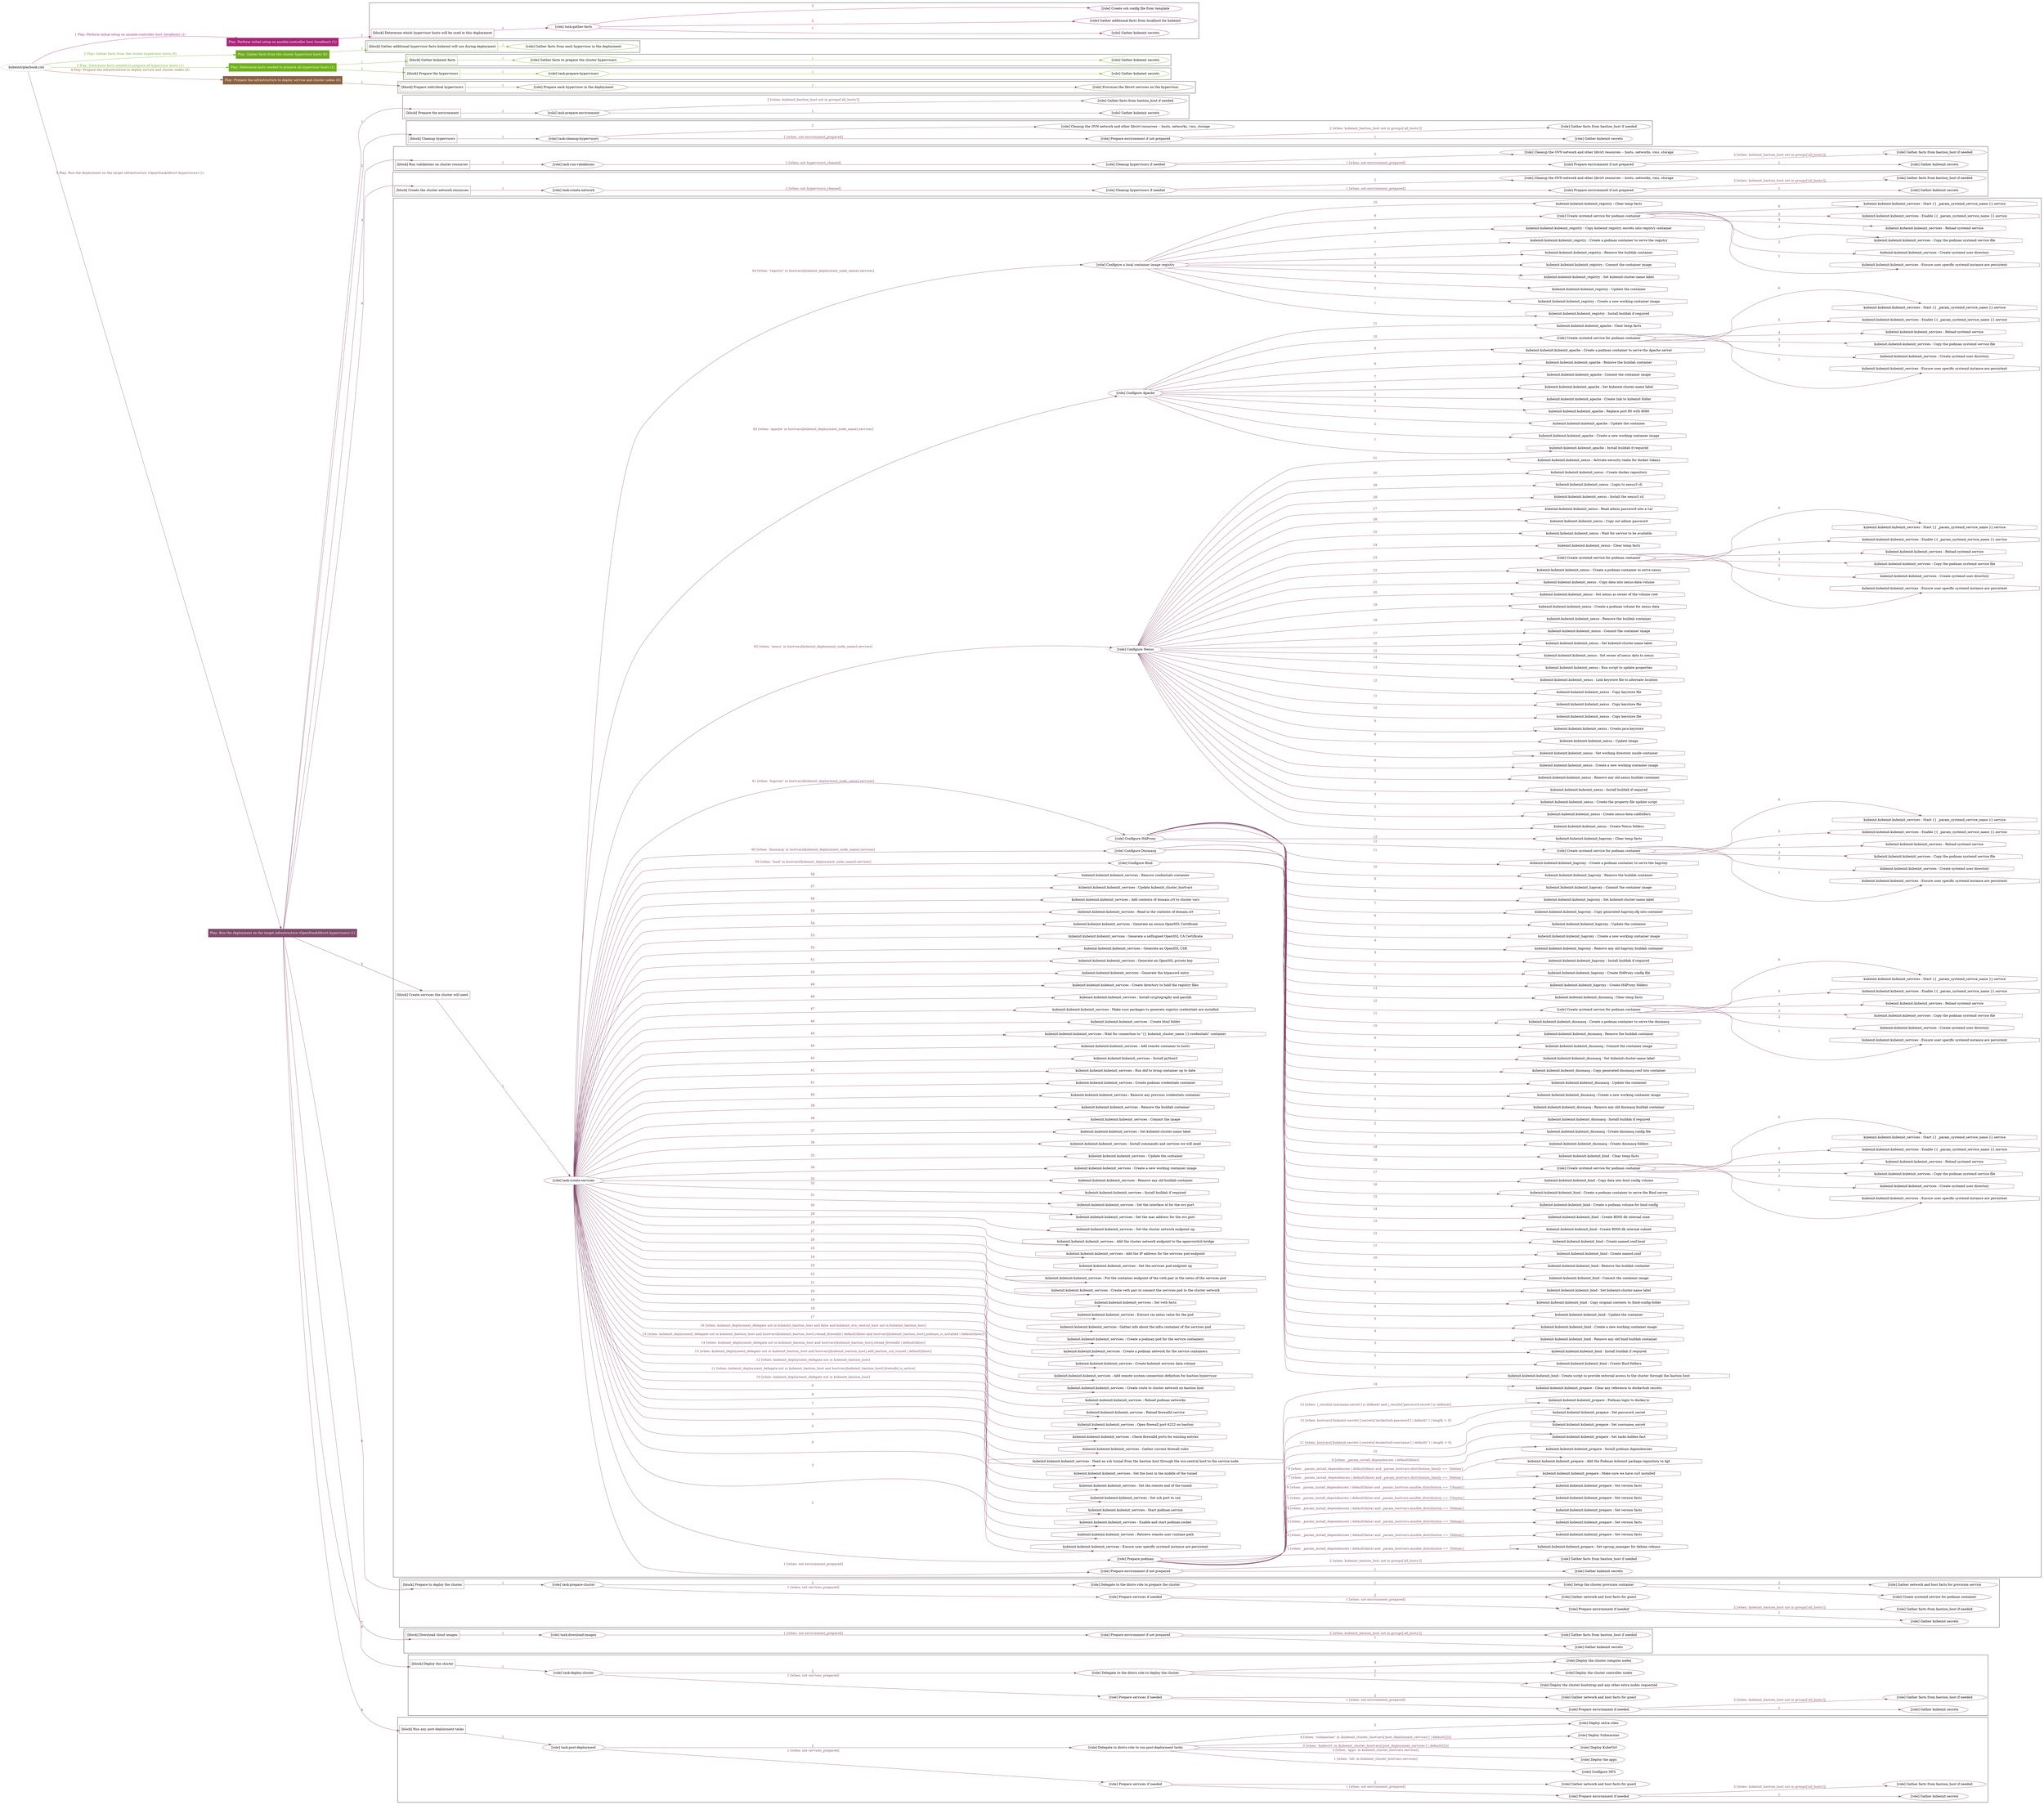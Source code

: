 digraph {
	graph [concentrate=true ordering=in rankdir=LR ratio=fill]
	edge [esep=5 sep=10]
	"kubeinit/playbook.yml" [URL="/home/runner/work/kubeinit/kubeinit/kubeinit/playbook.yml" id=playbook_e991350d style=dotted]
	"kubeinit/playbook.yml" -> play_a37229d9 [label="1 Play: Perform initial setup on ansible-controller host (localhost) (1)" color="#a7257a" fontcolor="#a7257a" id=edge_play_a37229d9 labeltooltip="1 Play: Perform initial setup on ansible-controller host (localhost) (1)" tooltip="1 Play: Perform initial setup on ansible-controller host (localhost) (1)"]
	subgraph "Play: Perform initial setup on ansible-controller host (localhost) (1)" {
		play_a37229d9 [label="Play: Perform initial setup on ansible-controller host (localhost) (1)" URL="/home/runner/work/kubeinit/kubeinit/kubeinit/playbook.yml" color="#a7257a" fontcolor="#ffffff" id=play_a37229d9 shape=box style=filled tooltip=localhost]
		play_a37229d9 -> block_4c9c1d67 [label=1 color="#a7257a" fontcolor="#a7257a" id=edge_block_4c9c1d67 labeltooltip=1 tooltip=1]
		subgraph cluster_block_4c9c1d67 {
			block_4c9c1d67 [label="[block] Determine which hypervisor hosts will be used in this deployment" URL="/home/runner/work/kubeinit/kubeinit/kubeinit/playbook.yml" color="#a7257a" id=block_4c9c1d67 labeltooltip="Determine which hypervisor hosts will be used in this deployment" shape=box tooltip="Determine which hypervisor hosts will be used in this deployment"]
			block_4c9c1d67 -> role_4f948fbe [label="1 " color="#a7257a" fontcolor="#a7257a" id=edge_role_4f948fbe labeltooltip="1 " tooltip="1 "]
			subgraph "task-gather-facts" {
				role_4f948fbe [label="[role] task-gather-facts" URL="/home/runner/work/kubeinit/kubeinit/kubeinit/playbook.yml" color="#a7257a" id=role_4f948fbe tooltip="task-gather-facts"]
				role_4f948fbe -> role_adca2313 [label="1 " color="#a7257a" fontcolor="#a7257a" id=edge_role_adca2313 labeltooltip="1 " tooltip="1 "]
				subgraph "Gather kubeinit secrets" {
					role_adca2313 [label="[role] Gather kubeinit secrets" URL="/home/runner/.ansible/collections/ansible_collections/kubeinit/kubeinit/roles/kubeinit_prepare/tasks/build_hypervisors_group.yml" color="#a7257a" id=role_adca2313 tooltip="Gather kubeinit secrets"]
				}
				role_4f948fbe -> role_ccb957f8 [label="2 " color="#a7257a" fontcolor="#a7257a" id=edge_role_ccb957f8 labeltooltip="2 " tooltip="2 "]
				subgraph "Gather additional facts from localhost for kubeinit" {
					role_ccb957f8 [label="[role] Gather additional facts from localhost for kubeinit" URL="/home/runner/.ansible/collections/ansible_collections/kubeinit/kubeinit/roles/kubeinit_prepare/tasks/build_hypervisors_group.yml" color="#a7257a" id=role_ccb957f8 tooltip="Gather additional facts from localhost for kubeinit"]
				}
				role_4f948fbe -> role_c98ca23e [label="3 " color="#a7257a" fontcolor="#a7257a" id=edge_role_c98ca23e labeltooltip="3 " tooltip="3 "]
				subgraph "Create ssh config file from template" {
					role_c98ca23e [label="[role] Create ssh config file from template" URL="/home/runner/.ansible/collections/ansible_collections/kubeinit/kubeinit/roles/kubeinit_prepare/tasks/build_hypervisors_group.yml" color="#a7257a" id=role_c98ca23e tooltip="Create ssh config file from template"]
				}
			}
		}
	}
	"kubeinit/playbook.yml" -> play_7b24d8e3 [label="2 Play: Gather facts from the cluster hypervisor hosts (0)" color="#6faa22" fontcolor="#6faa22" id=edge_play_7b24d8e3 labeltooltip="2 Play: Gather facts from the cluster hypervisor hosts (0)" tooltip="2 Play: Gather facts from the cluster hypervisor hosts (0)"]
	subgraph "Play: Gather facts from the cluster hypervisor hosts (0)" {
		play_7b24d8e3 [label="Play: Gather facts from the cluster hypervisor hosts (0)" URL="/home/runner/work/kubeinit/kubeinit/kubeinit/playbook.yml" color="#6faa22" fontcolor="#ffffff" id=play_7b24d8e3 shape=box style=filled tooltip="Play: Gather facts from the cluster hypervisor hosts (0)"]
		play_7b24d8e3 -> block_b4857469 [label=1 color="#6faa22" fontcolor="#6faa22" id=edge_block_b4857469 labeltooltip=1 tooltip=1]
		subgraph cluster_block_b4857469 {
			block_b4857469 [label="[block] Gather additional hypervisor facts kubeinit will use during deployment" URL="/home/runner/work/kubeinit/kubeinit/kubeinit/playbook.yml" color="#6faa22" id=block_b4857469 labeltooltip="Gather additional hypervisor facts kubeinit will use during deployment" shape=box tooltip="Gather additional hypervisor facts kubeinit will use during deployment"]
			block_b4857469 -> role_ace0d01e [label="1 " color="#6faa22" fontcolor="#6faa22" id=edge_role_ace0d01e labeltooltip="1 " tooltip="1 "]
			subgraph "Gather facts from each hypervisor in the deployment" {
				role_ace0d01e [label="[role] Gather facts from each hypervisor in the deployment" URL="/home/runner/work/kubeinit/kubeinit/kubeinit/playbook.yml" color="#6faa22" id=role_ace0d01e tooltip="Gather facts from each hypervisor in the deployment"]
			}
		}
	}
	"kubeinit/playbook.yml" -> play_ab5f40c5 [label="3 Play: Determine facts needed to prepare all hypervisor hosts (1)" color="#70b11b" fontcolor="#70b11b" id=edge_play_ab5f40c5 labeltooltip="3 Play: Determine facts needed to prepare all hypervisor hosts (1)" tooltip="3 Play: Determine facts needed to prepare all hypervisor hosts (1)"]
	subgraph "Play: Determine facts needed to prepare all hypervisor hosts (1)" {
		play_ab5f40c5 [label="Play: Determine facts needed to prepare all hypervisor hosts (1)" URL="/home/runner/work/kubeinit/kubeinit/kubeinit/playbook.yml" color="#70b11b" fontcolor="#ffffff" id=play_ab5f40c5 shape=box style=filled tooltip=localhost]
		play_ab5f40c5 -> block_a963991b [label=1 color="#70b11b" fontcolor="#70b11b" id=edge_block_a963991b labeltooltip=1 tooltip=1]
		subgraph cluster_block_a963991b {
			block_a963991b [label="[block] Gather kubeinit facts" URL="/home/runner/work/kubeinit/kubeinit/kubeinit/playbook.yml" color="#70b11b" id=block_a963991b labeltooltip="Gather kubeinit facts" shape=box tooltip="Gather kubeinit facts"]
			block_a963991b -> role_d0211940 [label="1 " color="#70b11b" fontcolor="#70b11b" id=edge_role_d0211940 labeltooltip="1 " tooltip="1 "]
			subgraph "Gather facts to prepare the cluster hypervisors" {
				role_d0211940 [label="[role] Gather facts to prepare the cluster hypervisors" URL="/home/runner/work/kubeinit/kubeinit/kubeinit/playbook.yml" color="#70b11b" id=role_d0211940 tooltip="Gather facts to prepare the cluster hypervisors"]
				role_d0211940 -> role_6bdbba76 [label="1 " color="#70b11b" fontcolor="#70b11b" id=edge_role_6bdbba76 labeltooltip="1 " tooltip="1 "]
				subgraph "Gather kubeinit secrets" {
					role_6bdbba76 [label="[role] Gather kubeinit secrets" URL="/home/runner/.ansible/collections/ansible_collections/kubeinit/kubeinit/roles/kubeinit_prepare/tasks/gather_kubeinit_facts.yml" color="#70b11b" id=role_6bdbba76 tooltip="Gather kubeinit secrets"]
				}
			}
		}
		play_ab5f40c5 -> block_97bb4459 [label=2 color="#70b11b" fontcolor="#70b11b" id=edge_block_97bb4459 labeltooltip=2 tooltip=2]
		subgraph cluster_block_97bb4459 {
			block_97bb4459 [label="[block] Prepare the hypervisors" URL="/home/runner/work/kubeinit/kubeinit/kubeinit/playbook.yml" color="#70b11b" id=block_97bb4459 labeltooltip="Prepare the hypervisors" shape=box tooltip="Prepare the hypervisors"]
			block_97bb4459 -> role_38a506cf [label="1 " color="#70b11b" fontcolor="#70b11b" id=edge_role_38a506cf labeltooltip="1 " tooltip="1 "]
			subgraph "task-prepare-hypervisors" {
				role_38a506cf [label="[role] task-prepare-hypervisors" URL="/home/runner/work/kubeinit/kubeinit/kubeinit/playbook.yml" color="#70b11b" id=role_38a506cf tooltip="task-prepare-hypervisors"]
				role_38a506cf -> role_cec2b219 [label="1 " color="#70b11b" fontcolor="#70b11b" id=edge_role_cec2b219 labeltooltip="1 " tooltip="1 "]
				subgraph "Gather kubeinit secrets" {
					role_cec2b219 [label="[role] Gather kubeinit secrets" URL="/home/runner/.ansible/collections/ansible_collections/kubeinit/kubeinit/roles/kubeinit_prepare/tasks/gather_kubeinit_facts.yml" color="#70b11b" id=role_cec2b219 tooltip="Gather kubeinit secrets"]
				}
			}
		}
	}
	"kubeinit/playbook.yml" -> play_d6d871d2 [label="4 Play: Prepare the infrastructure to deploy service and cluster nodes (0)" color="#8b6041" fontcolor="#8b6041" id=edge_play_d6d871d2 labeltooltip="4 Play: Prepare the infrastructure to deploy service and cluster nodes (0)" tooltip="4 Play: Prepare the infrastructure to deploy service and cluster nodes (0)"]
	subgraph "Play: Prepare the infrastructure to deploy service and cluster nodes (0)" {
		play_d6d871d2 [label="Play: Prepare the infrastructure to deploy service and cluster nodes (0)" URL="/home/runner/work/kubeinit/kubeinit/kubeinit/playbook.yml" color="#8b6041" fontcolor="#ffffff" id=play_d6d871d2 shape=box style=filled tooltip="Play: Prepare the infrastructure to deploy service and cluster nodes (0)"]
		play_d6d871d2 -> block_945dc73f [label=1 color="#8b6041" fontcolor="#8b6041" id=edge_block_945dc73f labeltooltip=1 tooltip=1]
		subgraph cluster_block_945dc73f {
			block_945dc73f [label="[block] Prepare individual hypervisors" URL="/home/runner/work/kubeinit/kubeinit/kubeinit/playbook.yml" color="#8b6041" id=block_945dc73f labeltooltip="Prepare individual hypervisors" shape=box tooltip="Prepare individual hypervisors"]
			block_945dc73f -> role_5763d256 [label="1 " color="#8b6041" fontcolor="#8b6041" id=edge_role_5763d256 labeltooltip="1 " tooltip="1 "]
			subgraph "Prepare each hypervisor in the deployment" {
				role_5763d256 [label="[role] Prepare each hypervisor in the deployment" URL="/home/runner/work/kubeinit/kubeinit/kubeinit/playbook.yml" color="#8b6041" id=role_5763d256 tooltip="Prepare each hypervisor in the deployment"]
				role_5763d256 -> role_81937aad [label="1 " color="#8b6041" fontcolor="#8b6041" id=edge_role_81937aad labeltooltip="1 " tooltip="1 "]
				subgraph "Provision the libvirt services on the hypervisor" {
					role_81937aad [label="[role] Provision the libvirt services on the hypervisor" URL="/home/runner/.ansible/collections/ansible_collections/kubeinit/kubeinit/roles/kubeinit_prepare/tasks/prepare_hypervisor.yml" color="#8b6041" id=role_81937aad tooltip="Provision the libvirt services on the hypervisor"]
				}
			}
		}
	}
	"kubeinit/playbook.yml" -> play_f15914d9 [label="5 Play: Run the deployment on the target infrastructure (OpenStack/libvirt hypervisors) (1)" color="#824a6a" fontcolor="#824a6a" id=edge_play_f15914d9 labeltooltip="5 Play: Run the deployment on the target infrastructure (OpenStack/libvirt hypervisors) (1)" tooltip="5 Play: Run the deployment on the target infrastructure (OpenStack/libvirt hypervisors) (1)"]
	subgraph "Play: Run the deployment on the target infrastructure (OpenStack/libvirt hypervisors) (1)" {
		play_f15914d9 [label="Play: Run the deployment on the target infrastructure (OpenStack/libvirt hypervisors) (1)" URL="/home/runner/work/kubeinit/kubeinit/kubeinit/playbook.yml" color="#824a6a" fontcolor="#ffffff" id=play_f15914d9 shape=box style=filled tooltip=localhost]
		play_f15914d9 -> block_f6b67e2f [label=1 color="#824a6a" fontcolor="#824a6a" id=edge_block_f6b67e2f labeltooltip=1 tooltip=1]
		subgraph cluster_block_f6b67e2f {
			block_f6b67e2f [label="[block] Prepare the environment" URL="/home/runner/work/kubeinit/kubeinit/kubeinit/playbook.yml" color="#824a6a" id=block_f6b67e2f labeltooltip="Prepare the environment" shape=box tooltip="Prepare the environment"]
			block_f6b67e2f -> role_2c4f0291 [label="1 " color="#824a6a" fontcolor="#824a6a" id=edge_role_2c4f0291 labeltooltip="1 " tooltip="1 "]
			subgraph "task-prepare-environment" {
				role_2c4f0291 [label="[role] task-prepare-environment" URL="/home/runner/work/kubeinit/kubeinit/kubeinit/playbook.yml" color="#824a6a" id=role_2c4f0291 tooltip="task-prepare-environment"]
				role_2c4f0291 -> role_3595fac3 [label="1 " color="#824a6a" fontcolor="#824a6a" id=edge_role_3595fac3 labeltooltip="1 " tooltip="1 "]
				subgraph "Gather kubeinit secrets" {
					role_3595fac3 [label="[role] Gather kubeinit secrets" URL="/home/runner/.ansible/collections/ansible_collections/kubeinit/kubeinit/roles/kubeinit_prepare/tasks/gather_kubeinit_facts.yml" color="#824a6a" id=role_3595fac3 tooltip="Gather kubeinit secrets"]
				}
				role_2c4f0291 -> role_81bfe7c5 [label="2 [when: kubeinit_bastion_host not in groups['all_hosts']]" color="#824a6a" fontcolor="#824a6a" id=edge_role_81bfe7c5 labeltooltip="2 [when: kubeinit_bastion_host not in groups['all_hosts']]" tooltip="2 [when: kubeinit_bastion_host not in groups['all_hosts']]"]
				subgraph "Gather facts from bastion_host if needed" {
					role_81bfe7c5 [label="[role] Gather facts from bastion_host if needed" URL="/home/runner/.ansible/collections/ansible_collections/kubeinit/kubeinit/roles/kubeinit_prepare/tasks/main.yml" color="#824a6a" id=role_81bfe7c5 tooltip="Gather facts from bastion_host if needed"]
				}
			}
		}
		play_f15914d9 -> block_88b9b42a [label=2 color="#824a6a" fontcolor="#824a6a" id=edge_block_88b9b42a labeltooltip=2 tooltip=2]
		subgraph cluster_block_88b9b42a {
			block_88b9b42a [label="[block] Cleanup hypervisors" URL="/home/runner/work/kubeinit/kubeinit/kubeinit/playbook.yml" color="#824a6a" id=block_88b9b42a labeltooltip="Cleanup hypervisors" shape=box tooltip="Cleanup hypervisors"]
			block_88b9b42a -> role_f4c040b9 [label="1 " color="#824a6a" fontcolor="#824a6a" id=edge_role_f4c040b9 labeltooltip="1 " tooltip="1 "]
			subgraph "task-cleanup-hypervisors" {
				role_f4c040b9 [label="[role] task-cleanup-hypervisors" URL="/home/runner/work/kubeinit/kubeinit/kubeinit/playbook.yml" color="#824a6a" id=role_f4c040b9 tooltip="task-cleanup-hypervisors"]
				role_f4c040b9 -> role_2efdd4d4 [label="1 [when: not environment_prepared]" color="#824a6a" fontcolor="#824a6a" id=edge_role_2efdd4d4 labeltooltip="1 [when: not environment_prepared]" tooltip="1 [when: not environment_prepared]"]
				subgraph "Prepare environment if not prepared" {
					role_2efdd4d4 [label="[role] Prepare environment if not prepared" URL="/home/runner/.ansible/collections/ansible_collections/kubeinit/kubeinit/roles/kubeinit_libvirt/tasks/cleanup_hypervisors.yml" color="#824a6a" id=role_2efdd4d4 tooltip="Prepare environment if not prepared"]
					role_2efdd4d4 -> role_7a6dce0d [label="1 " color="#824a6a" fontcolor="#824a6a" id=edge_role_7a6dce0d labeltooltip="1 " tooltip="1 "]
					subgraph "Gather kubeinit secrets" {
						role_7a6dce0d [label="[role] Gather kubeinit secrets" URL="/home/runner/.ansible/collections/ansible_collections/kubeinit/kubeinit/roles/kubeinit_prepare/tasks/gather_kubeinit_facts.yml" color="#824a6a" id=role_7a6dce0d tooltip="Gather kubeinit secrets"]
					}
					role_2efdd4d4 -> role_7255cf67 [label="2 [when: kubeinit_bastion_host not in groups['all_hosts']]" color="#824a6a" fontcolor="#824a6a" id=edge_role_7255cf67 labeltooltip="2 [when: kubeinit_bastion_host not in groups['all_hosts']]" tooltip="2 [when: kubeinit_bastion_host not in groups['all_hosts']]"]
					subgraph "Gather facts from bastion_host if needed" {
						role_7255cf67 [label="[role] Gather facts from bastion_host if needed" URL="/home/runner/.ansible/collections/ansible_collections/kubeinit/kubeinit/roles/kubeinit_prepare/tasks/main.yml" color="#824a6a" id=role_7255cf67 tooltip="Gather facts from bastion_host if needed"]
					}
				}
				role_f4c040b9 -> role_5081ea93 [label="2 " color="#824a6a" fontcolor="#824a6a" id=edge_role_5081ea93 labeltooltip="2 " tooltip="2 "]
				subgraph "Cleanup the OVN network and other libvirt resources -- hosts, networks, vms, storage" {
					role_5081ea93 [label="[role] Cleanup the OVN network and other libvirt resources -- hosts, networks, vms, storage" URL="/home/runner/.ansible/collections/ansible_collections/kubeinit/kubeinit/roles/kubeinit_libvirt/tasks/cleanup_hypervisors.yml" color="#824a6a" id=role_5081ea93 tooltip="Cleanup the OVN network and other libvirt resources -- hosts, networks, vms, storage"]
				}
			}
		}
		play_f15914d9 -> block_c452a2a0 [label=3 color="#824a6a" fontcolor="#824a6a" id=edge_block_c452a2a0 labeltooltip=3 tooltip=3]
		subgraph cluster_block_c452a2a0 {
			block_c452a2a0 [label="[block] Run validations on cluster resources" URL="/home/runner/work/kubeinit/kubeinit/kubeinit/playbook.yml" color="#824a6a" id=block_c452a2a0 labeltooltip="Run validations on cluster resources" shape=box tooltip="Run validations on cluster resources"]
			block_c452a2a0 -> role_689e772b [label="1 " color="#824a6a" fontcolor="#824a6a" id=edge_role_689e772b labeltooltip="1 " tooltip="1 "]
			subgraph "task-run-validations" {
				role_689e772b [label="[role] task-run-validations" URL="/home/runner/work/kubeinit/kubeinit/kubeinit/playbook.yml" color="#824a6a" id=role_689e772b tooltip="task-run-validations"]
				role_689e772b -> role_f50b110f [label="1 [when: not hypervisors_cleaned]" color="#824a6a" fontcolor="#824a6a" id=edge_role_f50b110f labeltooltip="1 [when: not hypervisors_cleaned]" tooltip="1 [when: not hypervisors_cleaned]"]
				subgraph "Cleanup hypervisors if needed" {
					role_f50b110f [label="[role] Cleanup hypervisors if needed" URL="/home/runner/.ansible/collections/ansible_collections/kubeinit/kubeinit/roles/kubeinit_validations/tasks/main.yml" color="#824a6a" id=role_f50b110f tooltip="Cleanup hypervisors if needed"]
					role_f50b110f -> role_96a3a787 [label="1 [when: not environment_prepared]" color="#824a6a" fontcolor="#824a6a" id=edge_role_96a3a787 labeltooltip="1 [when: not environment_prepared]" tooltip="1 [when: not environment_prepared]"]
					subgraph "Prepare environment if not prepared" {
						role_96a3a787 [label="[role] Prepare environment if not prepared" URL="/home/runner/.ansible/collections/ansible_collections/kubeinit/kubeinit/roles/kubeinit_libvirt/tasks/cleanup_hypervisors.yml" color="#824a6a" id=role_96a3a787 tooltip="Prepare environment if not prepared"]
						role_96a3a787 -> role_9e5664e7 [label="1 " color="#824a6a" fontcolor="#824a6a" id=edge_role_9e5664e7 labeltooltip="1 " tooltip="1 "]
						subgraph "Gather kubeinit secrets" {
							role_9e5664e7 [label="[role] Gather kubeinit secrets" URL="/home/runner/.ansible/collections/ansible_collections/kubeinit/kubeinit/roles/kubeinit_prepare/tasks/gather_kubeinit_facts.yml" color="#824a6a" id=role_9e5664e7 tooltip="Gather kubeinit secrets"]
						}
						role_96a3a787 -> role_85e6ed8a [label="2 [when: kubeinit_bastion_host not in groups['all_hosts']]" color="#824a6a" fontcolor="#824a6a" id=edge_role_85e6ed8a labeltooltip="2 [when: kubeinit_bastion_host not in groups['all_hosts']]" tooltip="2 [when: kubeinit_bastion_host not in groups['all_hosts']]"]
						subgraph "Gather facts from bastion_host if needed" {
							role_85e6ed8a [label="[role] Gather facts from bastion_host if needed" URL="/home/runner/.ansible/collections/ansible_collections/kubeinit/kubeinit/roles/kubeinit_prepare/tasks/main.yml" color="#824a6a" id=role_85e6ed8a tooltip="Gather facts from bastion_host if needed"]
						}
					}
					role_f50b110f -> role_d15370c2 [label="2 " color="#824a6a" fontcolor="#824a6a" id=edge_role_d15370c2 labeltooltip="2 " tooltip="2 "]
					subgraph "Cleanup the OVN network and other libvirt resources -- hosts, networks, vms, storage" {
						role_d15370c2 [label="[role] Cleanup the OVN network and other libvirt resources -- hosts, networks, vms, storage" URL="/home/runner/.ansible/collections/ansible_collections/kubeinit/kubeinit/roles/kubeinit_libvirt/tasks/cleanup_hypervisors.yml" color="#824a6a" id=role_d15370c2 tooltip="Cleanup the OVN network and other libvirt resources -- hosts, networks, vms, storage"]
					}
				}
			}
		}
		play_f15914d9 -> block_2df9648b [label=4 color="#824a6a" fontcolor="#824a6a" id=edge_block_2df9648b labeltooltip=4 tooltip=4]
		subgraph cluster_block_2df9648b {
			block_2df9648b [label="[block] Create the cluster network resources" URL="/home/runner/work/kubeinit/kubeinit/kubeinit/playbook.yml" color="#824a6a" id=block_2df9648b labeltooltip="Create the cluster network resources" shape=box tooltip="Create the cluster network resources"]
			block_2df9648b -> role_aca92ba8 [label="1 " color="#824a6a" fontcolor="#824a6a" id=edge_role_aca92ba8 labeltooltip="1 " tooltip="1 "]
			subgraph "task-create-network" {
				role_aca92ba8 [label="[role] task-create-network" URL="/home/runner/work/kubeinit/kubeinit/kubeinit/playbook.yml" color="#824a6a" id=role_aca92ba8 tooltip="task-create-network"]
				role_aca92ba8 -> role_e6acda9b [label="1 [when: not hypervisors_cleaned]" color="#824a6a" fontcolor="#824a6a" id=edge_role_e6acda9b labeltooltip="1 [when: not hypervisors_cleaned]" tooltip="1 [when: not hypervisors_cleaned]"]
				subgraph "Cleanup hypervisors if needed" {
					role_e6acda9b [label="[role] Cleanup hypervisors if needed" URL="/home/runner/.ansible/collections/ansible_collections/kubeinit/kubeinit/roles/kubeinit_libvirt/tasks/create_network.yml" color="#824a6a" id=role_e6acda9b tooltip="Cleanup hypervisors if needed"]
					role_e6acda9b -> role_496b7651 [label="1 [when: not environment_prepared]" color="#824a6a" fontcolor="#824a6a" id=edge_role_496b7651 labeltooltip="1 [when: not environment_prepared]" tooltip="1 [when: not environment_prepared]"]
					subgraph "Prepare environment if not prepared" {
						role_496b7651 [label="[role] Prepare environment if not prepared" URL="/home/runner/.ansible/collections/ansible_collections/kubeinit/kubeinit/roles/kubeinit_libvirt/tasks/cleanup_hypervisors.yml" color="#824a6a" id=role_496b7651 tooltip="Prepare environment if not prepared"]
						role_496b7651 -> role_06a04cc7 [label="1 " color="#824a6a" fontcolor="#824a6a" id=edge_role_06a04cc7 labeltooltip="1 " tooltip="1 "]
						subgraph "Gather kubeinit secrets" {
							role_06a04cc7 [label="[role] Gather kubeinit secrets" URL="/home/runner/.ansible/collections/ansible_collections/kubeinit/kubeinit/roles/kubeinit_prepare/tasks/gather_kubeinit_facts.yml" color="#824a6a" id=role_06a04cc7 tooltip="Gather kubeinit secrets"]
						}
						role_496b7651 -> role_5c4bf93f [label="2 [when: kubeinit_bastion_host not in groups['all_hosts']]" color="#824a6a" fontcolor="#824a6a" id=edge_role_5c4bf93f labeltooltip="2 [when: kubeinit_bastion_host not in groups['all_hosts']]" tooltip="2 [when: kubeinit_bastion_host not in groups['all_hosts']]"]
						subgraph "Gather facts from bastion_host if needed" {
							role_5c4bf93f [label="[role] Gather facts from bastion_host if needed" URL="/home/runner/.ansible/collections/ansible_collections/kubeinit/kubeinit/roles/kubeinit_prepare/tasks/main.yml" color="#824a6a" id=role_5c4bf93f tooltip="Gather facts from bastion_host if needed"]
						}
					}
					role_e6acda9b -> role_9168af1e [label="2 " color="#824a6a" fontcolor="#824a6a" id=edge_role_9168af1e labeltooltip="2 " tooltip="2 "]
					subgraph "Cleanup the OVN network and other libvirt resources -- hosts, networks, vms, storage" {
						role_9168af1e [label="[role] Cleanup the OVN network and other libvirt resources -- hosts, networks, vms, storage" URL="/home/runner/.ansible/collections/ansible_collections/kubeinit/kubeinit/roles/kubeinit_libvirt/tasks/cleanup_hypervisors.yml" color="#824a6a" id=role_9168af1e tooltip="Cleanup the OVN network and other libvirt resources -- hosts, networks, vms, storage"]
					}
				}
			}
		}
		play_f15914d9 -> block_8a07cf72 [label=5 color="#824a6a" fontcolor="#824a6a" id=edge_block_8a07cf72 labeltooltip=5 tooltip=5]
		subgraph cluster_block_8a07cf72 {
			block_8a07cf72 [label="[block] Create services the cluster will need" URL="/home/runner/work/kubeinit/kubeinit/kubeinit/playbook.yml" color="#824a6a" id=block_8a07cf72 labeltooltip="Create services the cluster will need" shape=box tooltip="Create services the cluster will need"]
			block_8a07cf72 -> role_898602a8 [label="1 " color="#824a6a" fontcolor="#824a6a" id=edge_role_898602a8 labeltooltip="1 " tooltip="1 "]
			subgraph "task-create-services" {
				role_898602a8 [label="[role] task-create-services" URL="/home/runner/work/kubeinit/kubeinit/kubeinit/playbook.yml" color="#824a6a" id=role_898602a8 tooltip="task-create-services"]
				role_898602a8 -> role_8545e32b [label="1 [when: not environment_prepared]" color="#824a6a" fontcolor="#824a6a" id=edge_role_8545e32b labeltooltip="1 [when: not environment_prepared]" tooltip="1 [when: not environment_prepared]"]
				subgraph "Prepare environment if not prepared" {
					role_8545e32b [label="[role] Prepare environment if not prepared" URL="/home/runner/.ansible/collections/ansible_collections/kubeinit/kubeinit/roles/kubeinit_services/tasks/main.yml" color="#824a6a" id=role_8545e32b tooltip="Prepare environment if not prepared"]
					role_8545e32b -> role_316912a2 [label="1 " color="#824a6a" fontcolor="#824a6a" id=edge_role_316912a2 labeltooltip="1 " tooltip="1 "]
					subgraph "Gather kubeinit secrets" {
						role_316912a2 [label="[role] Gather kubeinit secrets" URL="/home/runner/.ansible/collections/ansible_collections/kubeinit/kubeinit/roles/kubeinit_prepare/tasks/gather_kubeinit_facts.yml" color="#824a6a" id=role_316912a2 tooltip="Gather kubeinit secrets"]
					}
					role_8545e32b -> role_6621d71a [label="2 [when: kubeinit_bastion_host not in groups['all_hosts']]" color="#824a6a" fontcolor="#824a6a" id=edge_role_6621d71a labeltooltip="2 [when: kubeinit_bastion_host not in groups['all_hosts']]" tooltip="2 [when: kubeinit_bastion_host not in groups['all_hosts']]"]
					subgraph "Gather facts from bastion_host if needed" {
						role_6621d71a [label="[role] Gather facts from bastion_host if needed" URL="/home/runner/.ansible/collections/ansible_collections/kubeinit/kubeinit/roles/kubeinit_prepare/tasks/main.yml" color="#824a6a" id=role_6621d71a tooltip="Gather facts from bastion_host if needed"]
					}
				}
				role_898602a8 -> role_7a2dee70 [label="2 " color="#824a6a" fontcolor="#824a6a" id=edge_role_7a2dee70 labeltooltip="2 " tooltip="2 "]
				subgraph "Prepare podman" {
					role_7a2dee70 [label="[role] Prepare podman" URL="/home/runner/.ansible/collections/ansible_collections/kubeinit/kubeinit/roles/kubeinit_services/tasks/00_create_service_pod.yml" color="#824a6a" id=role_7a2dee70 tooltip="Prepare podman"]
					task_97f74de5 [label="kubeinit.kubeinit.kubeinit_prepare : Set cgroup_manager for debian release" URL="/home/runner/.ansible/collections/ansible_collections/kubeinit/kubeinit/roles/kubeinit_prepare/tasks/prepare_podman.yml" color="#824a6a" id=task_97f74de5 shape=octagon tooltip="kubeinit.kubeinit.kubeinit_prepare : Set cgroup_manager for debian release"]
					role_7a2dee70 -> task_97f74de5 [label="1 [when: _param_install_dependencies | default(false) and _param_hostvars.ansible_distribution == 'Debian']" color="#824a6a" fontcolor="#824a6a" id=edge_task_97f74de5 labeltooltip="1 [when: _param_install_dependencies | default(false) and _param_hostvars.ansible_distribution == 'Debian']" tooltip="1 [when: _param_install_dependencies | default(false) and _param_hostvars.ansible_distribution == 'Debian']"]
					task_9e318462 [label="kubeinit.kubeinit.kubeinit_prepare : Set version facts" URL="/home/runner/.ansible/collections/ansible_collections/kubeinit/kubeinit/roles/kubeinit_prepare/tasks/prepare_podman.yml" color="#824a6a" id=task_9e318462 shape=octagon tooltip="kubeinit.kubeinit.kubeinit_prepare : Set version facts"]
					role_7a2dee70 -> task_9e318462 [label="2 [when: _param_install_dependencies | default(false) and _param_hostvars.ansible_distribution == 'Debian']" color="#824a6a" fontcolor="#824a6a" id=edge_task_9e318462 labeltooltip="2 [when: _param_install_dependencies | default(false) and _param_hostvars.ansible_distribution == 'Debian']" tooltip="2 [when: _param_install_dependencies | default(false) and _param_hostvars.ansible_distribution == 'Debian']"]
					task_0138ccec [label="kubeinit.kubeinit.kubeinit_prepare : Set version facts" URL="/home/runner/.ansible/collections/ansible_collections/kubeinit/kubeinit/roles/kubeinit_prepare/tasks/prepare_podman.yml" color="#824a6a" id=task_0138ccec shape=octagon tooltip="kubeinit.kubeinit.kubeinit_prepare : Set version facts"]
					role_7a2dee70 -> task_0138ccec [label="3 [when: _param_install_dependencies | default(false) and _param_hostvars.ansible_distribution == 'Debian']" color="#824a6a" fontcolor="#824a6a" id=edge_task_0138ccec labeltooltip="3 [when: _param_install_dependencies | default(false) and _param_hostvars.ansible_distribution == 'Debian']" tooltip="3 [when: _param_install_dependencies | default(false) and _param_hostvars.ansible_distribution == 'Debian']"]
					task_4f147d2c [label="kubeinit.kubeinit.kubeinit_prepare : Set version facts" URL="/home/runner/.ansible/collections/ansible_collections/kubeinit/kubeinit/roles/kubeinit_prepare/tasks/prepare_podman.yml" color="#824a6a" id=task_4f147d2c shape=octagon tooltip="kubeinit.kubeinit.kubeinit_prepare : Set version facts"]
					role_7a2dee70 -> task_4f147d2c [label="4 [when: _param_install_dependencies | default(false) and _param_hostvars.ansible_distribution == 'Debian']" color="#824a6a" fontcolor="#824a6a" id=edge_task_4f147d2c labeltooltip="4 [when: _param_install_dependencies | default(false) and _param_hostvars.ansible_distribution == 'Debian']" tooltip="4 [when: _param_install_dependencies | default(false) and _param_hostvars.ansible_distribution == 'Debian']"]
					task_8831552c [label="kubeinit.kubeinit.kubeinit_prepare : Set version facts" URL="/home/runner/.ansible/collections/ansible_collections/kubeinit/kubeinit/roles/kubeinit_prepare/tasks/prepare_podman.yml" color="#824a6a" id=task_8831552c shape=octagon tooltip="kubeinit.kubeinit.kubeinit_prepare : Set version facts"]
					role_7a2dee70 -> task_8831552c [label="5 [when: _param_install_dependencies | default(false) and _param_hostvars.ansible_distribution == 'Ubuntu']" color="#824a6a" fontcolor="#824a6a" id=edge_task_8831552c labeltooltip="5 [when: _param_install_dependencies | default(false) and _param_hostvars.ansible_distribution == 'Ubuntu']" tooltip="5 [when: _param_install_dependencies | default(false) and _param_hostvars.ansible_distribution == 'Ubuntu']"]
					task_8c01bb6c [label="kubeinit.kubeinit.kubeinit_prepare : Set version facts" URL="/home/runner/.ansible/collections/ansible_collections/kubeinit/kubeinit/roles/kubeinit_prepare/tasks/prepare_podman.yml" color="#824a6a" id=task_8c01bb6c shape=octagon tooltip="kubeinit.kubeinit.kubeinit_prepare : Set version facts"]
					role_7a2dee70 -> task_8c01bb6c [label="6 [when: _param_install_dependencies | default(false) and _param_hostvars.ansible_distribution == 'Ubuntu']" color="#824a6a" fontcolor="#824a6a" id=edge_task_8c01bb6c labeltooltip="6 [when: _param_install_dependencies | default(false) and _param_hostvars.ansible_distribution == 'Ubuntu']" tooltip="6 [when: _param_install_dependencies | default(false) and _param_hostvars.ansible_distribution == 'Ubuntu']"]
					task_34b0675b [label="kubeinit.kubeinit.kubeinit_prepare : Make sure we have curl installed" URL="/home/runner/.ansible/collections/ansible_collections/kubeinit/kubeinit/roles/kubeinit_prepare/tasks/prepare_podman.yml" color="#824a6a" id=task_34b0675b shape=octagon tooltip="kubeinit.kubeinit.kubeinit_prepare : Make sure we have curl installed"]
					role_7a2dee70 -> task_34b0675b [label="7 [when: _param_install_dependencies | default(false) and _param_hostvars.distribution_family == 'Debian']" color="#824a6a" fontcolor="#824a6a" id=edge_task_34b0675b labeltooltip="7 [when: _param_install_dependencies | default(false) and _param_hostvars.distribution_family == 'Debian']" tooltip="7 [when: _param_install_dependencies | default(false) and _param_hostvars.distribution_family == 'Debian']"]
					task_aefab80a [label="kubeinit.kubeinit.kubeinit_prepare : Add the Podman kubeinit package repository to Apt" URL="/home/runner/.ansible/collections/ansible_collections/kubeinit/kubeinit/roles/kubeinit_prepare/tasks/prepare_podman.yml" color="#824a6a" id=task_aefab80a shape=octagon tooltip="kubeinit.kubeinit.kubeinit_prepare : Add the Podman kubeinit package repository to Apt"]
					role_7a2dee70 -> task_aefab80a [label="8 [when: _param_install_dependencies | default(false) and _param_hostvars.distribution_family == 'Debian']" color="#824a6a" fontcolor="#824a6a" id=edge_task_aefab80a labeltooltip="8 [when: _param_install_dependencies | default(false) and _param_hostvars.distribution_family == 'Debian']" tooltip="8 [when: _param_install_dependencies | default(false) and _param_hostvars.distribution_family == 'Debian']"]
					task_4e162f8c [label="kubeinit.kubeinit.kubeinit_prepare : Install podman dependencies" URL="/home/runner/.ansible/collections/ansible_collections/kubeinit/kubeinit/roles/kubeinit_prepare/tasks/prepare_podman.yml" color="#824a6a" id=task_4e162f8c shape=octagon tooltip="kubeinit.kubeinit.kubeinit_prepare : Install podman dependencies"]
					role_7a2dee70 -> task_4e162f8c [label="9 [when: _param_install_dependencies | default(false)]" color="#824a6a" fontcolor="#824a6a" id=edge_task_4e162f8c labeltooltip="9 [when: _param_install_dependencies | default(false)]" tooltip="9 [when: _param_install_dependencies | default(false)]"]
					task_3696bd8d [label="kubeinit.kubeinit.kubeinit_prepare : Set tasks-hidden fact" URL="/home/runner/.ansible/collections/ansible_collections/kubeinit/kubeinit/roles/kubeinit_prepare/tasks/prepare_podman.yml" color="#824a6a" id=task_3696bd8d shape=octagon tooltip="kubeinit.kubeinit.kubeinit_prepare : Set tasks-hidden fact"]
					role_7a2dee70 -> task_3696bd8d [label="10 " color="#824a6a" fontcolor="#824a6a" id=edge_task_3696bd8d labeltooltip="10 " tooltip="10 "]
					task_da68d960 [label="kubeinit.kubeinit.kubeinit_prepare : Set username_secret" URL="/home/runner/.ansible/collections/ansible_collections/kubeinit/kubeinit/roles/kubeinit_prepare/tasks/prepare_podman.yml" color="#824a6a" id=task_da68d960 shape=octagon tooltip="kubeinit.kubeinit.kubeinit_prepare : Set username_secret"]
					role_7a2dee70 -> task_da68d960 [label="11 [when: hostvars['kubeinit-secrets'].secrets['dockerhub-username'] | default('') | length > 0]" color="#824a6a" fontcolor="#824a6a" id=edge_task_da68d960 labeltooltip="11 [when: hostvars['kubeinit-secrets'].secrets['dockerhub-username'] | default('') | length > 0]" tooltip="11 [when: hostvars['kubeinit-secrets'].secrets['dockerhub-username'] | default('') | length > 0]"]
					task_760498c9 [label="kubeinit.kubeinit.kubeinit_prepare : Set password_secret" URL="/home/runner/.ansible/collections/ansible_collections/kubeinit/kubeinit/roles/kubeinit_prepare/tasks/prepare_podman.yml" color="#824a6a" id=task_760498c9 shape=octagon tooltip="kubeinit.kubeinit.kubeinit_prepare : Set password_secret"]
					role_7a2dee70 -> task_760498c9 [label="12 [when: hostvars['kubeinit-secrets'].secrets['dockerhub-password'] | default('') | length > 0]" color="#824a6a" fontcolor="#824a6a" id=edge_task_760498c9 labeltooltip="12 [when: hostvars['kubeinit-secrets'].secrets['dockerhub-password'] | default('') | length > 0]" tooltip="12 [when: hostvars['kubeinit-secrets'].secrets['dockerhub-password'] | default('') | length > 0]"]
					task_96ecb2cb [label="kubeinit.kubeinit.kubeinit_prepare : Podman login to docker.io" URL="/home/runner/.ansible/collections/ansible_collections/kubeinit/kubeinit/roles/kubeinit_prepare/tasks/prepare_podman.yml" color="#824a6a" id=task_96ecb2cb shape=octagon tooltip="kubeinit.kubeinit.kubeinit_prepare : Podman login to docker.io"]
					role_7a2dee70 -> task_96ecb2cb [label="13 [when: (_results['username-secret'] is defined) and (_results['password-secret'] is defined)]" color="#824a6a" fontcolor="#824a6a" id=edge_task_96ecb2cb labeltooltip="13 [when: (_results['username-secret'] is defined) and (_results['password-secret'] is defined)]" tooltip="13 [when: (_results['username-secret'] is defined) and (_results['password-secret'] is defined)]"]
					task_8d55f5c5 [label="kubeinit.kubeinit.kubeinit_prepare : Clear any reference to dockerhub secrets" URL="/home/runner/.ansible/collections/ansible_collections/kubeinit/kubeinit/roles/kubeinit_prepare/tasks/prepare_podman.yml" color="#824a6a" id=task_8d55f5c5 shape=octagon tooltip="kubeinit.kubeinit.kubeinit_prepare : Clear any reference to dockerhub secrets"]
					role_7a2dee70 -> task_8d55f5c5 [label="14 " color="#824a6a" fontcolor="#824a6a" id=edge_task_8d55f5c5 labeltooltip="14 " tooltip="14 "]
				}
				task_cb68b0eb [label="kubeinit.kubeinit.kubeinit_services : Ensure user specific systemd instance are persistent" URL="/home/runner/.ansible/collections/ansible_collections/kubeinit/kubeinit/roles/kubeinit_services/tasks/00_create_service_pod.yml" color="#824a6a" id=task_cb68b0eb shape=octagon tooltip="kubeinit.kubeinit.kubeinit_services : Ensure user specific systemd instance are persistent"]
				role_898602a8 -> task_cb68b0eb [label="3 " color="#824a6a" fontcolor="#824a6a" id=edge_task_cb68b0eb labeltooltip="3 " tooltip="3 "]
				task_a2519cad [label="kubeinit.kubeinit.kubeinit_services : Retrieve remote user runtime path" URL="/home/runner/.ansible/collections/ansible_collections/kubeinit/kubeinit/roles/kubeinit_services/tasks/00_create_service_pod.yml" color="#824a6a" id=task_a2519cad shape=octagon tooltip="kubeinit.kubeinit.kubeinit_services : Retrieve remote user runtime path"]
				role_898602a8 -> task_a2519cad [label="4 " color="#824a6a" fontcolor="#824a6a" id=edge_task_a2519cad labeltooltip="4 " tooltip="4 "]
				task_d4702884 [label="kubeinit.kubeinit.kubeinit_services : Enable and start podman.socket" URL="/home/runner/.ansible/collections/ansible_collections/kubeinit/kubeinit/roles/kubeinit_services/tasks/00_create_service_pod.yml" color="#824a6a" id=task_d4702884 shape=octagon tooltip="kubeinit.kubeinit.kubeinit_services : Enable and start podman.socket"]
				role_898602a8 -> task_d4702884 [label="5 " color="#824a6a" fontcolor="#824a6a" id=edge_task_d4702884 labeltooltip="5 " tooltip="5 "]
				task_fab077c0 [label="kubeinit.kubeinit.kubeinit_services : Start podman.service" URL="/home/runner/.ansible/collections/ansible_collections/kubeinit/kubeinit/roles/kubeinit_services/tasks/00_create_service_pod.yml" color="#824a6a" id=task_fab077c0 shape=octagon tooltip="kubeinit.kubeinit.kubeinit_services : Start podman.service"]
				role_898602a8 -> task_fab077c0 [label="6 " color="#824a6a" fontcolor="#824a6a" id=edge_task_fab077c0 labeltooltip="6 " tooltip="6 "]
				task_ce56a65f [label="kubeinit.kubeinit.kubeinit_services : Set ssh port to use" URL="/home/runner/.ansible/collections/ansible_collections/kubeinit/kubeinit/roles/kubeinit_services/tasks/00_create_service_pod.yml" color="#824a6a" id=task_ce56a65f shape=octagon tooltip="kubeinit.kubeinit.kubeinit_services : Set ssh port to use"]
				role_898602a8 -> task_ce56a65f [label="7 " color="#824a6a" fontcolor="#824a6a" id=edge_task_ce56a65f labeltooltip="7 " tooltip="7 "]
				task_bb617c04 [label="kubeinit.kubeinit.kubeinit_services : Set the remote end of the tunnel" URL="/home/runner/.ansible/collections/ansible_collections/kubeinit/kubeinit/roles/kubeinit_services/tasks/00_create_service_pod.yml" color="#824a6a" id=task_bb617c04 shape=octagon tooltip="kubeinit.kubeinit.kubeinit_services : Set the remote end of the tunnel"]
				role_898602a8 -> task_bb617c04 [label="8 " color="#824a6a" fontcolor="#824a6a" id=edge_task_bb617c04 labeltooltip="8 " tooltip="8 "]
				task_31944269 [label="kubeinit.kubeinit.kubeinit_services : Set the host in the middle of the tunnel" URL="/home/runner/.ansible/collections/ansible_collections/kubeinit/kubeinit/roles/kubeinit_services/tasks/00_create_service_pod.yml" color="#824a6a" id=task_31944269 shape=octagon tooltip="kubeinit.kubeinit.kubeinit_services : Set the host in the middle of the tunnel"]
				role_898602a8 -> task_31944269 [label="9 " color="#824a6a" fontcolor="#824a6a" id=edge_task_31944269 labeltooltip="9 " tooltip="9 "]
				task_586a605f [label="kubeinit.kubeinit.kubeinit_services : Need an ssh tunnel from the bastion host through the ovn-central host to the service node" URL="/home/runner/.ansible/collections/ansible_collections/kubeinit/kubeinit/roles/kubeinit_services/tasks/00_create_service_pod.yml" color="#824a6a" id=task_586a605f shape=octagon tooltip="kubeinit.kubeinit.kubeinit_services : Need an ssh tunnel from the bastion host through the ovn-central host to the service node"]
				role_898602a8 -> task_586a605f [label="10 [when: kubeinit_deployment_delegate not in kubeinit_bastion_host]" color="#824a6a" fontcolor="#824a6a" id=edge_task_586a605f labeltooltip="10 [when: kubeinit_deployment_delegate not in kubeinit_bastion_host]" tooltip="10 [when: kubeinit_deployment_delegate not in kubeinit_bastion_host]"]
				task_f29feec5 [label="kubeinit.kubeinit.kubeinit_services : Gather current firewall rules" URL="/home/runner/.ansible/collections/ansible_collections/kubeinit/kubeinit/roles/kubeinit_services/tasks/00_create_service_pod.yml" color="#824a6a" id=task_f29feec5 shape=octagon tooltip="kubeinit.kubeinit.kubeinit_services : Gather current firewall rules"]
				role_898602a8 -> task_f29feec5 [label="11 [when: kubeinit_deployment_delegate not in kubeinit_bastion_host and hostvars[kubeinit_bastion_host].firewalld_is_active]" color="#824a6a" fontcolor="#824a6a" id=edge_task_f29feec5 labeltooltip="11 [when: kubeinit_deployment_delegate not in kubeinit_bastion_host and hostvars[kubeinit_bastion_host].firewalld_is_active]" tooltip="11 [when: kubeinit_deployment_delegate not in kubeinit_bastion_host and hostvars[kubeinit_bastion_host].firewalld_is_active]"]
				task_d5e88d7a [label="kubeinit.kubeinit.kubeinit_services : Check firewalld ports for existing entries" URL="/home/runner/.ansible/collections/ansible_collections/kubeinit/kubeinit/roles/kubeinit_services/tasks/00_create_service_pod.yml" color="#824a6a" id=task_d5e88d7a shape=octagon tooltip="kubeinit.kubeinit.kubeinit_services : Check firewalld ports for existing entries"]
				role_898602a8 -> task_d5e88d7a [label="12 [when: kubeinit_deployment_delegate not in kubeinit_bastion_host]" color="#824a6a" fontcolor="#824a6a" id=edge_task_d5e88d7a labeltooltip="12 [when: kubeinit_deployment_delegate not in kubeinit_bastion_host]" tooltip="12 [when: kubeinit_deployment_delegate not in kubeinit_bastion_host]"]
				task_415694f7 [label="kubeinit.kubeinit.kubeinit_services : Open firewall port 6222 on bastion" URL="/home/runner/.ansible/collections/ansible_collections/kubeinit/kubeinit/roles/kubeinit_services/tasks/00_create_service_pod.yml" color="#824a6a" id=task_415694f7 shape=octagon tooltip="kubeinit.kubeinit.kubeinit_services : Open firewall port 6222 on bastion"]
				role_898602a8 -> task_415694f7 [label="13 [when: kubeinit_deployment_delegate not in kubeinit_bastion_host and hostvars[kubeinit_bastion_host].add_bastion_ssh_tunnel | default(false)]" color="#824a6a" fontcolor="#824a6a" id=edge_task_415694f7 labeltooltip="13 [when: kubeinit_deployment_delegate not in kubeinit_bastion_host and hostvars[kubeinit_bastion_host].add_bastion_ssh_tunnel | default(false)]" tooltip="13 [when: kubeinit_deployment_delegate not in kubeinit_bastion_host and hostvars[kubeinit_bastion_host].add_bastion_ssh_tunnel | default(false)]"]
				task_7a02be3e [label="kubeinit.kubeinit.kubeinit_services : Reload firewalld service" URL="/home/runner/.ansible/collections/ansible_collections/kubeinit/kubeinit/roles/kubeinit_services/tasks/00_create_service_pod.yml" color="#824a6a" id=task_7a02be3e shape=octagon tooltip="kubeinit.kubeinit.kubeinit_services : Reload firewalld service"]
				role_898602a8 -> task_7a02be3e [label="14 [when: kubeinit_deployment_delegate not in kubeinit_bastion_host and hostvars[kubeinit_bastion_host].reload_firewalld | default(false)]" color="#824a6a" fontcolor="#824a6a" id=edge_task_7a02be3e labeltooltip="14 [when: kubeinit_deployment_delegate not in kubeinit_bastion_host and hostvars[kubeinit_bastion_host].reload_firewalld | default(false)]" tooltip="14 [when: kubeinit_deployment_delegate not in kubeinit_bastion_host and hostvars[kubeinit_bastion_host].reload_firewalld | default(false)]"]
				task_7b60202f [label="kubeinit.kubeinit.kubeinit_services : Reload podman networks" URL="/home/runner/.ansible/collections/ansible_collections/kubeinit/kubeinit/roles/kubeinit_services/tasks/00_create_service_pod.yml" color="#824a6a" id=task_7b60202f shape=octagon tooltip="kubeinit.kubeinit.kubeinit_services : Reload podman networks"]
				role_898602a8 -> task_7b60202f [label="15 [when: kubeinit_deployment_delegate not in kubeinit_bastion_host and hostvars[kubeinit_bastion_host].reload_firewalld | default(false) and hostvars[kubeinit_bastion_host].podman_is_installed | default(false)]" color="#824a6a" fontcolor="#824a6a" id=edge_task_7b60202f labeltooltip="15 [when: kubeinit_deployment_delegate not in kubeinit_bastion_host and hostvars[kubeinit_bastion_host].reload_firewalld | default(false) and hostvars[kubeinit_bastion_host].podman_is_installed | default(false)]" tooltip="15 [when: kubeinit_deployment_delegate not in kubeinit_bastion_host and hostvars[kubeinit_bastion_host].reload_firewalld | default(false) and hostvars[kubeinit_bastion_host].podman_is_installed | default(false)]"]
				task_8fb770f0 [label="kubeinit.kubeinit.kubeinit_services : Create route to cluster network on bastion host" URL="/home/runner/.ansible/collections/ansible_collections/kubeinit/kubeinit/roles/kubeinit_services/tasks/00_create_service_pod.yml" color="#824a6a" id=task_8fb770f0 shape=octagon tooltip="kubeinit.kubeinit.kubeinit_services : Create route to cluster network on bastion host"]
				role_898602a8 -> task_8fb770f0 [label="16 [when: kubeinit_deployment_delegate not in kubeinit_bastion_host and false and kubeinit_ovn_central_host not in kubeinit_bastion_host]" color="#824a6a" fontcolor="#824a6a" id=edge_task_8fb770f0 labeltooltip="16 [when: kubeinit_deployment_delegate not in kubeinit_bastion_host and false and kubeinit_ovn_central_host not in kubeinit_bastion_host]" tooltip="16 [when: kubeinit_deployment_delegate not in kubeinit_bastion_host and false and kubeinit_ovn_central_host not in kubeinit_bastion_host]"]
				task_e962f93b [label="kubeinit.kubeinit.kubeinit_services : Add remote system connection definition for bastion hypervisor" URL="/home/runner/.ansible/collections/ansible_collections/kubeinit/kubeinit/roles/kubeinit_services/tasks/00_create_service_pod.yml" color="#824a6a" id=task_e962f93b shape=octagon tooltip="kubeinit.kubeinit.kubeinit_services : Add remote system connection definition for bastion hypervisor"]
				role_898602a8 -> task_e962f93b [label="17 " color="#824a6a" fontcolor="#824a6a" id=edge_task_e962f93b labeltooltip="17 " tooltip="17 "]
				task_22ad3f25 [label="kubeinit.kubeinit.kubeinit_services : Create kubeinit services data volume" URL="/home/runner/.ansible/collections/ansible_collections/kubeinit/kubeinit/roles/kubeinit_services/tasks/00_create_service_pod.yml" color="#824a6a" id=task_22ad3f25 shape=octagon tooltip="kubeinit.kubeinit.kubeinit_services : Create kubeinit services data volume"]
				role_898602a8 -> task_22ad3f25 [label="18 " color="#824a6a" fontcolor="#824a6a" id=edge_task_22ad3f25 labeltooltip="18 " tooltip="18 "]
				task_8dc5d04a [label="kubeinit.kubeinit.kubeinit_services : Create a podman network for the service containers" URL="/home/runner/.ansible/collections/ansible_collections/kubeinit/kubeinit/roles/kubeinit_services/tasks/00_create_service_pod.yml" color="#824a6a" id=task_8dc5d04a shape=octagon tooltip="kubeinit.kubeinit.kubeinit_services : Create a podman network for the service containers"]
				role_898602a8 -> task_8dc5d04a [label="19 " color="#824a6a" fontcolor="#824a6a" id=edge_task_8dc5d04a labeltooltip="19 " tooltip="19 "]
				task_58be4f3e [label="kubeinit.kubeinit.kubeinit_services : Create a podman pod for the service containers" URL="/home/runner/.ansible/collections/ansible_collections/kubeinit/kubeinit/roles/kubeinit_services/tasks/00_create_service_pod.yml" color="#824a6a" id=task_58be4f3e shape=octagon tooltip="kubeinit.kubeinit.kubeinit_services : Create a podman pod for the service containers"]
				role_898602a8 -> task_58be4f3e [label="20 " color="#824a6a" fontcolor="#824a6a" id=edge_task_58be4f3e labeltooltip="20 " tooltip="20 "]
				task_fa8afac2 [label="kubeinit.kubeinit.kubeinit_services : Gather info about the infra container of the services pod" URL="/home/runner/.ansible/collections/ansible_collections/kubeinit/kubeinit/roles/kubeinit_services/tasks/00_create_service_pod.yml" color="#824a6a" id=task_fa8afac2 shape=octagon tooltip="kubeinit.kubeinit.kubeinit_services : Gather info about the infra container of the services pod"]
				role_898602a8 -> task_fa8afac2 [label="21 " color="#824a6a" fontcolor="#824a6a" id=edge_task_fa8afac2 labeltooltip="21 " tooltip="21 "]
				task_301c3c7d [label="kubeinit.kubeinit.kubeinit_services : Extract cni netns value for the pod" URL="/home/runner/.ansible/collections/ansible_collections/kubeinit/kubeinit/roles/kubeinit_services/tasks/00_create_service_pod.yml" color="#824a6a" id=task_301c3c7d shape=octagon tooltip="kubeinit.kubeinit.kubeinit_services : Extract cni netns value for the pod"]
				role_898602a8 -> task_301c3c7d [label="22 " color="#824a6a" fontcolor="#824a6a" id=edge_task_301c3c7d labeltooltip="22 " tooltip="22 "]
				task_74f1a642 [label="kubeinit.kubeinit.kubeinit_services : Set veth facts" URL="/home/runner/.ansible/collections/ansible_collections/kubeinit/kubeinit/roles/kubeinit_services/tasks/00_create_service_pod.yml" color="#824a6a" id=task_74f1a642 shape=octagon tooltip="kubeinit.kubeinit.kubeinit_services : Set veth facts"]
				role_898602a8 -> task_74f1a642 [label="23 " color="#824a6a" fontcolor="#824a6a" id=edge_task_74f1a642 labeltooltip="23 " tooltip="23 "]
				task_b316d4ad [label="kubeinit.kubeinit.kubeinit_services : Create veth pair to connect the services pod to the cluster network" URL="/home/runner/.ansible/collections/ansible_collections/kubeinit/kubeinit/roles/kubeinit_services/tasks/00_create_service_pod.yml" color="#824a6a" id=task_b316d4ad shape=octagon tooltip="kubeinit.kubeinit.kubeinit_services : Create veth pair to connect the services pod to the cluster network"]
				role_898602a8 -> task_b316d4ad [label="24 " color="#824a6a" fontcolor="#824a6a" id=edge_task_b316d4ad labeltooltip="24 " tooltip="24 "]
				task_76ae695b [label="kubeinit.kubeinit.kubeinit_services : Put the container endpoint of the veth pair in the netns of the services pod" URL="/home/runner/.ansible/collections/ansible_collections/kubeinit/kubeinit/roles/kubeinit_services/tasks/00_create_service_pod.yml" color="#824a6a" id=task_76ae695b shape=octagon tooltip="kubeinit.kubeinit.kubeinit_services : Put the container endpoint of the veth pair in the netns of the services pod"]
				role_898602a8 -> task_76ae695b [label="25 " color="#824a6a" fontcolor="#824a6a" id=edge_task_76ae695b labeltooltip="25 " tooltip="25 "]
				task_618fa9df [label="kubeinit.kubeinit.kubeinit_services : Set the services pod endpoint up" URL="/home/runner/.ansible/collections/ansible_collections/kubeinit/kubeinit/roles/kubeinit_services/tasks/00_create_service_pod.yml" color="#824a6a" id=task_618fa9df shape=octagon tooltip="kubeinit.kubeinit.kubeinit_services : Set the services pod endpoint up"]
				role_898602a8 -> task_618fa9df [label="26 " color="#824a6a" fontcolor="#824a6a" id=edge_task_618fa9df labeltooltip="26 " tooltip="26 "]
				task_6a0a4bfb [label="kubeinit.kubeinit.kubeinit_services : Add the IP address for the services pod endpoint" URL="/home/runner/.ansible/collections/ansible_collections/kubeinit/kubeinit/roles/kubeinit_services/tasks/00_create_service_pod.yml" color="#824a6a" id=task_6a0a4bfb shape=octagon tooltip="kubeinit.kubeinit.kubeinit_services : Add the IP address for the services pod endpoint"]
				role_898602a8 -> task_6a0a4bfb [label="27 " color="#824a6a" fontcolor="#824a6a" id=edge_task_6a0a4bfb labeltooltip="27 " tooltip="27 "]
				task_d98960f1 [label="kubeinit.kubeinit.kubeinit_services : Add the cluster network endpoint to the openvswitch bridge" URL="/home/runner/.ansible/collections/ansible_collections/kubeinit/kubeinit/roles/kubeinit_services/tasks/00_create_service_pod.yml" color="#824a6a" id=task_d98960f1 shape=octagon tooltip="kubeinit.kubeinit.kubeinit_services : Add the cluster network endpoint to the openvswitch bridge"]
				role_898602a8 -> task_d98960f1 [label="28 " color="#824a6a" fontcolor="#824a6a" id=edge_task_d98960f1 labeltooltip="28 " tooltip="28 "]
				task_25067fa4 [label="kubeinit.kubeinit.kubeinit_services : Set the cluster network endpoint up" URL="/home/runner/.ansible/collections/ansible_collections/kubeinit/kubeinit/roles/kubeinit_services/tasks/00_create_service_pod.yml" color="#824a6a" id=task_25067fa4 shape=octagon tooltip="kubeinit.kubeinit.kubeinit_services : Set the cluster network endpoint up"]
				role_898602a8 -> task_25067fa4 [label="29 " color="#824a6a" fontcolor="#824a6a" id=edge_task_25067fa4 labeltooltip="29 " tooltip="29 "]
				task_4930f79e [label="kubeinit.kubeinit.kubeinit_services : Set the mac address for the ovs port" URL="/home/runner/.ansible/collections/ansible_collections/kubeinit/kubeinit/roles/kubeinit_services/tasks/00_create_service_pod.yml" color="#824a6a" id=task_4930f79e shape=octagon tooltip="kubeinit.kubeinit.kubeinit_services : Set the mac address for the ovs port"]
				role_898602a8 -> task_4930f79e [label="30 " color="#824a6a" fontcolor="#824a6a" id=edge_task_4930f79e labeltooltip="30 " tooltip="30 "]
				task_f722b1fe [label="kubeinit.kubeinit.kubeinit_services : Set the interface id for the ovs port" URL="/home/runner/.ansible/collections/ansible_collections/kubeinit/kubeinit/roles/kubeinit_services/tasks/00_create_service_pod.yml" color="#824a6a" id=task_f722b1fe shape=octagon tooltip="kubeinit.kubeinit.kubeinit_services : Set the interface id for the ovs port"]
				role_898602a8 -> task_f722b1fe [label="31 " color="#824a6a" fontcolor="#824a6a" id=edge_task_f722b1fe labeltooltip="31 " tooltip="31 "]
				task_31a153e1 [label="kubeinit.kubeinit.kubeinit_services : Install buildah if required" URL="/home/runner/.ansible/collections/ansible_collections/kubeinit/kubeinit/roles/kubeinit_services/tasks/prepare_credentials.yml" color="#824a6a" id=task_31a153e1 shape=octagon tooltip="kubeinit.kubeinit.kubeinit_services : Install buildah if required"]
				role_898602a8 -> task_31a153e1 [label="32 " color="#824a6a" fontcolor="#824a6a" id=edge_task_31a153e1 labeltooltip="32 " tooltip="32 "]
				task_adf85725 [label="kubeinit.kubeinit.kubeinit_services : Remove any old buildah container" URL="/home/runner/.ansible/collections/ansible_collections/kubeinit/kubeinit/roles/kubeinit_services/tasks/prepare_credentials.yml" color="#824a6a" id=task_adf85725 shape=octagon tooltip="kubeinit.kubeinit.kubeinit_services : Remove any old buildah container"]
				role_898602a8 -> task_adf85725 [label="33 " color="#824a6a" fontcolor="#824a6a" id=edge_task_adf85725 labeltooltip="33 " tooltip="33 "]
				task_489d379d [label="kubeinit.kubeinit.kubeinit_services : Create a new working container image" URL="/home/runner/.ansible/collections/ansible_collections/kubeinit/kubeinit/roles/kubeinit_services/tasks/prepare_credentials.yml" color="#824a6a" id=task_489d379d shape=octagon tooltip="kubeinit.kubeinit.kubeinit_services : Create a new working container image"]
				role_898602a8 -> task_489d379d [label="34 " color="#824a6a" fontcolor="#824a6a" id=edge_task_489d379d labeltooltip="34 " tooltip="34 "]
				task_da367c88 [label="kubeinit.kubeinit.kubeinit_services : Update the container" URL="/home/runner/.ansible/collections/ansible_collections/kubeinit/kubeinit/roles/kubeinit_services/tasks/prepare_credentials.yml" color="#824a6a" id=task_da367c88 shape=octagon tooltip="kubeinit.kubeinit.kubeinit_services : Update the container"]
				role_898602a8 -> task_da367c88 [label="35 " color="#824a6a" fontcolor="#824a6a" id=edge_task_da367c88 labeltooltip="35 " tooltip="35 "]
				task_3ceae0de [label="kubeinit.kubeinit.kubeinit_services : Install commands and services we will need" URL="/home/runner/.ansible/collections/ansible_collections/kubeinit/kubeinit/roles/kubeinit_services/tasks/prepare_credentials.yml" color="#824a6a" id=task_3ceae0de shape=octagon tooltip="kubeinit.kubeinit.kubeinit_services : Install commands and services we will need"]
				role_898602a8 -> task_3ceae0de [label="36 " color="#824a6a" fontcolor="#824a6a" id=edge_task_3ceae0de labeltooltip="36 " tooltip="36 "]
				task_5bbac06b [label="kubeinit.kubeinit.kubeinit_services : Set kubeinit-cluster-name label" URL="/home/runner/.ansible/collections/ansible_collections/kubeinit/kubeinit/roles/kubeinit_services/tasks/prepare_credentials.yml" color="#824a6a" id=task_5bbac06b shape=octagon tooltip="kubeinit.kubeinit.kubeinit_services : Set kubeinit-cluster-name label"]
				role_898602a8 -> task_5bbac06b [label="37 " color="#824a6a" fontcolor="#824a6a" id=edge_task_5bbac06b labeltooltip="37 " tooltip="37 "]
				task_bdc0548b [label="kubeinit.kubeinit.kubeinit_services : Commit the image" URL="/home/runner/.ansible/collections/ansible_collections/kubeinit/kubeinit/roles/kubeinit_services/tasks/prepare_credentials.yml" color="#824a6a" id=task_bdc0548b shape=octagon tooltip="kubeinit.kubeinit.kubeinit_services : Commit the image"]
				role_898602a8 -> task_bdc0548b [label="38 " color="#824a6a" fontcolor="#824a6a" id=edge_task_bdc0548b labeltooltip="38 " tooltip="38 "]
				task_3635dfd3 [label="kubeinit.kubeinit.kubeinit_services : Remove the buildah container" URL="/home/runner/.ansible/collections/ansible_collections/kubeinit/kubeinit/roles/kubeinit_services/tasks/prepare_credentials.yml" color="#824a6a" id=task_3635dfd3 shape=octagon tooltip="kubeinit.kubeinit.kubeinit_services : Remove the buildah container"]
				role_898602a8 -> task_3635dfd3 [label="39 " color="#824a6a" fontcolor="#824a6a" id=edge_task_3635dfd3 labeltooltip="39 " tooltip="39 "]
				task_8a210fa7 [label="kubeinit.kubeinit.kubeinit_services : Remove any previous credentials container" URL="/home/runner/.ansible/collections/ansible_collections/kubeinit/kubeinit/roles/kubeinit_services/tasks/prepare_credentials.yml" color="#824a6a" id=task_8a210fa7 shape=octagon tooltip="kubeinit.kubeinit.kubeinit_services : Remove any previous credentials container"]
				role_898602a8 -> task_8a210fa7 [label="40 " color="#824a6a" fontcolor="#824a6a" id=edge_task_8a210fa7 labeltooltip="40 " tooltip="40 "]
				task_a4ae9ec3 [label="kubeinit.kubeinit.kubeinit_services : Create podman credentials container" URL="/home/runner/.ansible/collections/ansible_collections/kubeinit/kubeinit/roles/kubeinit_services/tasks/prepare_credentials.yml" color="#824a6a" id=task_a4ae9ec3 shape=octagon tooltip="kubeinit.kubeinit.kubeinit_services : Create podman credentials container"]
				role_898602a8 -> task_a4ae9ec3 [label="41 " color="#824a6a" fontcolor="#824a6a" id=edge_task_a4ae9ec3 labeltooltip="41 " tooltip="41 "]
				task_bedb931b [label="kubeinit.kubeinit.kubeinit_services : Run dnf to bring container up to date" URL="/home/runner/.ansible/collections/ansible_collections/kubeinit/kubeinit/roles/kubeinit_services/tasks/prepare_credentials.yml" color="#824a6a" id=task_bedb931b shape=octagon tooltip="kubeinit.kubeinit.kubeinit_services : Run dnf to bring container up to date"]
				role_898602a8 -> task_bedb931b [label="42 " color="#824a6a" fontcolor="#824a6a" id=edge_task_bedb931b labeltooltip="42 " tooltip="42 "]
				task_48f1aaec [label="kubeinit.kubeinit.kubeinit_services : Install python3" URL="/home/runner/.ansible/collections/ansible_collections/kubeinit/kubeinit/roles/kubeinit_services/tasks/prepare_credentials.yml" color="#824a6a" id=task_48f1aaec shape=octagon tooltip="kubeinit.kubeinit.kubeinit_services : Install python3"]
				role_898602a8 -> task_48f1aaec [label="43 " color="#824a6a" fontcolor="#824a6a" id=edge_task_48f1aaec labeltooltip="43 " tooltip="43 "]
				task_ba671603 [label="kubeinit.kubeinit.kubeinit_services : Add remote container to hosts" URL="/home/runner/.ansible/collections/ansible_collections/kubeinit/kubeinit/roles/kubeinit_services/tasks/prepare_credentials.yml" color="#824a6a" id=task_ba671603 shape=octagon tooltip="kubeinit.kubeinit.kubeinit_services : Add remote container to hosts"]
				role_898602a8 -> task_ba671603 [label="44 " color="#824a6a" fontcolor="#824a6a" id=edge_task_ba671603 labeltooltip="44 " tooltip="44 "]
				task_a65130c6 [label="kubeinit.kubeinit.kubeinit_services : Wait for connection to &#34;{{ kubeinit_cluster_name }}-credentials&#34; container" URL="/home/runner/.ansible/collections/ansible_collections/kubeinit/kubeinit/roles/kubeinit_services/tasks/prepare_credentials.yml" color="#824a6a" id=task_a65130c6 shape=octagon tooltip="kubeinit.kubeinit.kubeinit_services : Wait for connection to &#34;{{ kubeinit_cluster_name }}-credentials&#34; container"]
				role_898602a8 -> task_a65130c6 [label="45 " color="#824a6a" fontcolor="#824a6a" id=edge_task_a65130c6 labeltooltip="45 " tooltip="45 "]
				task_e0bf88d4 [label="kubeinit.kubeinit.kubeinit_services : Create html folder" URL="/home/runner/.ansible/collections/ansible_collections/kubeinit/kubeinit/roles/kubeinit_services/tasks/prepare_credentials.yml" color="#824a6a" id=task_e0bf88d4 shape=octagon tooltip="kubeinit.kubeinit.kubeinit_services : Create html folder"]
				role_898602a8 -> task_e0bf88d4 [label="46 " color="#824a6a" fontcolor="#824a6a" id=edge_task_e0bf88d4 labeltooltip="46 " tooltip="46 "]
				task_f551447c [label="kubeinit.kubeinit.kubeinit_services : Make sure packages to generate registry credentials are installed" URL="/home/runner/.ansible/collections/ansible_collections/kubeinit/kubeinit/roles/kubeinit_services/tasks/prepare_credentials.yml" color="#824a6a" id=task_f551447c shape=octagon tooltip="kubeinit.kubeinit.kubeinit_services : Make sure packages to generate registry credentials are installed"]
				role_898602a8 -> task_f551447c [label="47 " color="#824a6a" fontcolor="#824a6a" id=edge_task_f551447c labeltooltip="47 " tooltip="47 "]
				task_09594b86 [label="kubeinit.kubeinit.kubeinit_services : Install cryptography and passlib" URL="/home/runner/.ansible/collections/ansible_collections/kubeinit/kubeinit/roles/kubeinit_services/tasks/prepare_credentials.yml" color="#824a6a" id=task_09594b86 shape=octagon tooltip="kubeinit.kubeinit.kubeinit_services : Install cryptography and passlib"]
				role_898602a8 -> task_09594b86 [label="48 " color="#824a6a" fontcolor="#824a6a" id=edge_task_09594b86 labeltooltip="48 " tooltip="48 "]
				task_f0b5bf6d [label="kubeinit.kubeinit.kubeinit_services : Create directory to hold the registry files" URL="/home/runner/.ansible/collections/ansible_collections/kubeinit/kubeinit/roles/kubeinit_services/tasks/prepare_credentials.yml" color="#824a6a" id=task_f0b5bf6d shape=octagon tooltip="kubeinit.kubeinit.kubeinit_services : Create directory to hold the registry files"]
				role_898602a8 -> task_f0b5bf6d [label="49 " color="#824a6a" fontcolor="#824a6a" id=edge_task_f0b5bf6d labeltooltip="49 " tooltip="49 "]
				task_c3c00ebb [label="kubeinit.kubeinit.kubeinit_services : Generate the htpasswd entry" URL="/home/runner/.ansible/collections/ansible_collections/kubeinit/kubeinit/roles/kubeinit_services/tasks/prepare_credentials.yml" color="#824a6a" id=task_c3c00ebb shape=octagon tooltip="kubeinit.kubeinit.kubeinit_services : Generate the htpasswd entry"]
				role_898602a8 -> task_c3c00ebb [label="50 " color="#824a6a" fontcolor="#824a6a" id=edge_task_c3c00ebb labeltooltip="50 " tooltip="50 "]
				task_11d5bf58 [label="kubeinit.kubeinit.kubeinit_services : Generate an OpenSSL private key" URL="/home/runner/.ansible/collections/ansible_collections/kubeinit/kubeinit/roles/kubeinit_services/tasks/prepare_credentials.yml" color="#824a6a" id=task_11d5bf58 shape=octagon tooltip="kubeinit.kubeinit.kubeinit_services : Generate an OpenSSL private key"]
				role_898602a8 -> task_11d5bf58 [label="51 " color="#824a6a" fontcolor="#824a6a" id=edge_task_11d5bf58 labeltooltip="51 " tooltip="51 "]
				task_0afd6a3d [label="kubeinit.kubeinit.kubeinit_services : Generate an OpenSSL CSR" URL="/home/runner/.ansible/collections/ansible_collections/kubeinit/kubeinit/roles/kubeinit_services/tasks/prepare_credentials.yml" color="#824a6a" id=task_0afd6a3d shape=octagon tooltip="kubeinit.kubeinit.kubeinit_services : Generate an OpenSSL CSR"]
				role_898602a8 -> task_0afd6a3d [label="52 " color="#824a6a" fontcolor="#824a6a" id=edge_task_0afd6a3d labeltooltip="52 " tooltip="52 "]
				task_1391cb68 [label="kubeinit.kubeinit.kubeinit_services : Generate a selfsigned OpenSSL CA Certificate" URL="/home/runner/.ansible/collections/ansible_collections/kubeinit/kubeinit/roles/kubeinit_services/tasks/prepare_credentials.yml" color="#824a6a" id=task_1391cb68 shape=octagon tooltip="kubeinit.kubeinit.kubeinit_services : Generate a selfsigned OpenSSL CA Certificate"]
				role_898602a8 -> task_1391cb68 [label="53 " color="#824a6a" fontcolor="#824a6a" id=edge_task_1391cb68 labeltooltip="53 " tooltip="53 "]
				task_3e78e483 [label="kubeinit.kubeinit.kubeinit_services : Generate an ownca OpenSSL Certificate" URL="/home/runner/.ansible/collections/ansible_collections/kubeinit/kubeinit/roles/kubeinit_services/tasks/prepare_credentials.yml" color="#824a6a" id=task_3e78e483 shape=octagon tooltip="kubeinit.kubeinit.kubeinit_services : Generate an ownca OpenSSL Certificate"]
				role_898602a8 -> task_3e78e483 [label="54 " color="#824a6a" fontcolor="#824a6a" id=edge_task_3e78e483 labeltooltip="54 " tooltip="54 "]
				task_f80154fd [label="kubeinit.kubeinit.kubeinit_services : Read in the contents of domain.crt" URL="/home/runner/.ansible/collections/ansible_collections/kubeinit/kubeinit/roles/kubeinit_services/tasks/prepare_credentials.yml" color="#824a6a" id=task_f80154fd shape=octagon tooltip="kubeinit.kubeinit.kubeinit_services : Read in the contents of domain.crt"]
				role_898602a8 -> task_f80154fd [label="55 " color="#824a6a" fontcolor="#824a6a" id=edge_task_f80154fd labeltooltip="55 " tooltip="55 "]
				task_edf5bbd0 [label="kubeinit.kubeinit.kubeinit_services : Add contents of domain.crt to cluster vars" URL="/home/runner/.ansible/collections/ansible_collections/kubeinit/kubeinit/roles/kubeinit_services/tasks/prepare_credentials.yml" color="#824a6a" id=task_edf5bbd0 shape=octagon tooltip="kubeinit.kubeinit.kubeinit_services : Add contents of domain.crt to cluster vars"]
				role_898602a8 -> task_edf5bbd0 [label="56 " color="#824a6a" fontcolor="#824a6a" id=edge_task_edf5bbd0 labeltooltip="56 " tooltip="56 "]
				task_39195260 [label="kubeinit.kubeinit.kubeinit_services : Update kubeinit_cluster_hostvars" URL="/home/runner/.ansible/collections/ansible_collections/kubeinit/kubeinit/roles/kubeinit_services/tasks/prepare_credentials.yml" color="#824a6a" id=task_39195260 shape=octagon tooltip="kubeinit.kubeinit.kubeinit_services : Update kubeinit_cluster_hostvars"]
				role_898602a8 -> task_39195260 [label="57 " color="#824a6a" fontcolor="#824a6a" id=edge_task_39195260 labeltooltip="57 " tooltip="57 "]
				task_7b54f204 [label="kubeinit.kubeinit.kubeinit_services : Remove credentials container" URL="/home/runner/.ansible/collections/ansible_collections/kubeinit/kubeinit/roles/kubeinit_services/tasks/prepare_credentials.yml" color="#824a6a" id=task_7b54f204 shape=octagon tooltip="kubeinit.kubeinit.kubeinit_services : Remove credentials container"]
				role_898602a8 -> task_7b54f204 [label="58 " color="#824a6a" fontcolor="#824a6a" id=edge_task_7b54f204 labeltooltip="58 " tooltip="58 "]
				role_898602a8 -> role_e2a003a6 [label="59 [when: 'bind' in hostvars[kubeinit_deployment_node_name].services]" color="#824a6a" fontcolor="#824a6a" id=edge_role_e2a003a6 labeltooltip="59 [when: 'bind' in hostvars[kubeinit_deployment_node_name].services]" tooltip="59 [when: 'bind' in hostvars[kubeinit_deployment_node_name].services]"]
				subgraph "Configure Bind" {
					role_e2a003a6 [label="[role] Configure Bind" URL="/home/runner/.ansible/collections/ansible_collections/kubeinit/kubeinit/roles/kubeinit_services/tasks/start_services_containers.yml" color="#824a6a" id=role_e2a003a6 tooltip="Configure Bind"]
					task_35eb8099 [label="kubeinit.kubeinit.kubeinit_bind : Create script to provide external access to the cluster through the bastion host" URL="/home/runner/.ansible/collections/ansible_collections/kubeinit/kubeinit/roles/kubeinit_bind/tasks/main.yml" color="#824a6a" id=task_35eb8099 shape=octagon tooltip="kubeinit.kubeinit.kubeinit_bind : Create script to provide external access to the cluster through the bastion host"]
					role_e2a003a6 -> task_35eb8099 [label="1 " color="#824a6a" fontcolor="#824a6a" id=edge_task_35eb8099 labeltooltip="1 " tooltip="1 "]
					task_732912a8 [label="kubeinit.kubeinit.kubeinit_bind : Create Bind folders" URL="/home/runner/.ansible/collections/ansible_collections/kubeinit/kubeinit/roles/kubeinit_bind/tasks/main.yml" color="#824a6a" id=task_732912a8 shape=octagon tooltip="kubeinit.kubeinit.kubeinit_bind : Create Bind folders"]
					role_e2a003a6 -> task_732912a8 [label="2 " color="#824a6a" fontcolor="#824a6a" id=edge_task_732912a8 labeltooltip="2 " tooltip="2 "]
					task_a43d2d91 [label="kubeinit.kubeinit.kubeinit_bind : Install buildah if required" URL="/home/runner/.ansible/collections/ansible_collections/kubeinit/kubeinit/roles/kubeinit_bind/tasks/main.yml" color="#824a6a" id=task_a43d2d91 shape=octagon tooltip="kubeinit.kubeinit.kubeinit_bind : Install buildah if required"]
					role_e2a003a6 -> task_a43d2d91 [label="3 " color="#824a6a" fontcolor="#824a6a" id=edge_task_a43d2d91 labeltooltip="3 " tooltip="3 "]
					task_15bee52a [label="kubeinit.kubeinit.kubeinit_bind : Remove any old bind buildah container" URL="/home/runner/.ansible/collections/ansible_collections/kubeinit/kubeinit/roles/kubeinit_bind/tasks/main.yml" color="#824a6a" id=task_15bee52a shape=octagon tooltip="kubeinit.kubeinit.kubeinit_bind : Remove any old bind buildah container"]
					role_e2a003a6 -> task_15bee52a [label="4 " color="#824a6a" fontcolor="#824a6a" id=edge_task_15bee52a labeltooltip="4 " tooltip="4 "]
					task_5427a2f2 [label="kubeinit.kubeinit.kubeinit_bind : Create a new working container image" URL="/home/runner/.ansible/collections/ansible_collections/kubeinit/kubeinit/roles/kubeinit_bind/tasks/main.yml" color="#824a6a" id=task_5427a2f2 shape=octagon tooltip="kubeinit.kubeinit.kubeinit_bind : Create a new working container image"]
					role_e2a003a6 -> task_5427a2f2 [label="5 " color="#824a6a" fontcolor="#824a6a" id=edge_task_5427a2f2 labeltooltip="5 " tooltip="5 "]
					task_1aa30cd7 [label="kubeinit.kubeinit.kubeinit_bind : Update the container" URL="/home/runner/.ansible/collections/ansible_collections/kubeinit/kubeinit/roles/kubeinit_bind/tasks/main.yml" color="#824a6a" id=task_1aa30cd7 shape=octagon tooltip="kubeinit.kubeinit.kubeinit_bind : Update the container"]
					role_e2a003a6 -> task_1aa30cd7 [label="6 " color="#824a6a" fontcolor="#824a6a" id=edge_task_1aa30cd7 labeltooltip="6 " tooltip="6 "]
					task_75dcb990 [label="kubeinit.kubeinit.kubeinit_bind : Copy original contents to /bind-config folder" URL="/home/runner/.ansible/collections/ansible_collections/kubeinit/kubeinit/roles/kubeinit_bind/tasks/main.yml" color="#824a6a" id=task_75dcb990 shape=octagon tooltip="kubeinit.kubeinit.kubeinit_bind : Copy original contents to /bind-config folder"]
					role_e2a003a6 -> task_75dcb990 [label="7 " color="#824a6a" fontcolor="#824a6a" id=edge_task_75dcb990 labeltooltip="7 " tooltip="7 "]
					task_9a420e99 [label="kubeinit.kubeinit.kubeinit_bind : Set kubeinit-cluster-name label" URL="/home/runner/.ansible/collections/ansible_collections/kubeinit/kubeinit/roles/kubeinit_bind/tasks/main.yml" color="#824a6a" id=task_9a420e99 shape=octagon tooltip="kubeinit.kubeinit.kubeinit_bind : Set kubeinit-cluster-name label"]
					role_e2a003a6 -> task_9a420e99 [label="8 " color="#824a6a" fontcolor="#824a6a" id=edge_task_9a420e99 labeltooltip="8 " tooltip="8 "]
					task_1a8daa18 [label="kubeinit.kubeinit.kubeinit_bind : Commit the container image" URL="/home/runner/.ansible/collections/ansible_collections/kubeinit/kubeinit/roles/kubeinit_bind/tasks/main.yml" color="#824a6a" id=task_1a8daa18 shape=octagon tooltip="kubeinit.kubeinit.kubeinit_bind : Commit the container image"]
					role_e2a003a6 -> task_1a8daa18 [label="9 " color="#824a6a" fontcolor="#824a6a" id=edge_task_1a8daa18 labeltooltip="9 " tooltip="9 "]
					task_cf044c60 [label="kubeinit.kubeinit.kubeinit_bind : Remove the buildah container" URL="/home/runner/.ansible/collections/ansible_collections/kubeinit/kubeinit/roles/kubeinit_bind/tasks/main.yml" color="#824a6a" id=task_cf044c60 shape=octagon tooltip="kubeinit.kubeinit.kubeinit_bind : Remove the buildah container"]
					role_e2a003a6 -> task_cf044c60 [label="10 " color="#824a6a" fontcolor="#824a6a" id=edge_task_cf044c60 labeltooltip="10 " tooltip="10 "]
					task_e8f0d04e [label="kubeinit.kubeinit.kubeinit_bind : Create named.conf" URL="/home/runner/.ansible/collections/ansible_collections/kubeinit/kubeinit/roles/kubeinit_bind/tasks/main.yml" color="#824a6a" id=task_e8f0d04e shape=octagon tooltip="kubeinit.kubeinit.kubeinit_bind : Create named.conf"]
					role_e2a003a6 -> task_e8f0d04e [label="11 " color="#824a6a" fontcolor="#824a6a" id=edge_task_e8f0d04e labeltooltip="11 " tooltip="11 "]
					task_768ac42e [label="kubeinit.kubeinit.kubeinit_bind : Create named.conf.local" URL="/home/runner/.ansible/collections/ansible_collections/kubeinit/kubeinit/roles/kubeinit_bind/tasks/main.yml" color="#824a6a" id=task_768ac42e shape=octagon tooltip="kubeinit.kubeinit.kubeinit_bind : Create named.conf.local"]
					role_e2a003a6 -> task_768ac42e [label="12 " color="#824a6a" fontcolor="#824a6a" id=edge_task_768ac42e labeltooltip="12 " tooltip="12 "]
					task_d45f90fc [label="kubeinit.kubeinit.kubeinit_bind : Create BIND db internal subnet" URL="/home/runner/.ansible/collections/ansible_collections/kubeinit/kubeinit/roles/kubeinit_bind/tasks/main.yml" color="#824a6a" id=task_d45f90fc shape=octagon tooltip="kubeinit.kubeinit.kubeinit_bind : Create BIND db internal subnet"]
					role_e2a003a6 -> task_d45f90fc [label="13 " color="#824a6a" fontcolor="#824a6a" id=edge_task_d45f90fc labeltooltip="13 " tooltip="13 "]
					task_44d8bc34 [label="kubeinit.kubeinit.kubeinit_bind : Create BIND db internal zone" URL="/home/runner/.ansible/collections/ansible_collections/kubeinit/kubeinit/roles/kubeinit_bind/tasks/main.yml" color="#824a6a" id=task_44d8bc34 shape=octagon tooltip="kubeinit.kubeinit.kubeinit_bind : Create BIND db internal zone"]
					role_e2a003a6 -> task_44d8bc34 [label="14 " color="#824a6a" fontcolor="#824a6a" id=edge_task_44d8bc34 labeltooltip="14 " tooltip="14 "]
					task_f8e671e1 [label="kubeinit.kubeinit.kubeinit_bind : Create a podman volume for bind config" URL="/home/runner/.ansible/collections/ansible_collections/kubeinit/kubeinit/roles/kubeinit_bind/tasks/main.yml" color="#824a6a" id=task_f8e671e1 shape=octagon tooltip="kubeinit.kubeinit.kubeinit_bind : Create a podman volume for bind config"]
					role_e2a003a6 -> task_f8e671e1 [label="15 " color="#824a6a" fontcolor="#824a6a" id=edge_task_f8e671e1 labeltooltip="15 " tooltip="15 "]
					task_670ae713 [label="kubeinit.kubeinit.kubeinit_bind : Create a podman container to serve the Bind server" URL="/home/runner/.ansible/collections/ansible_collections/kubeinit/kubeinit/roles/kubeinit_bind/tasks/main.yml" color="#824a6a" id=task_670ae713 shape=octagon tooltip="kubeinit.kubeinit.kubeinit_bind : Create a podman container to serve the Bind server"]
					role_e2a003a6 -> task_670ae713 [label="16 " color="#824a6a" fontcolor="#824a6a" id=edge_task_670ae713 labeltooltip="16 " tooltip="16 "]
					task_115f5a88 [label="kubeinit.kubeinit.kubeinit_bind : Copy data into bind config volume" URL="/home/runner/.ansible/collections/ansible_collections/kubeinit/kubeinit/roles/kubeinit_bind/tasks/main.yml" color="#824a6a" id=task_115f5a88 shape=octagon tooltip="kubeinit.kubeinit.kubeinit_bind : Copy data into bind config volume"]
					role_e2a003a6 -> task_115f5a88 [label="17 " color="#824a6a" fontcolor="#824a6a" id=edge_task_115f5a88 labeltooltip="17 " tooltip="17 "]
					role_e2a003a6 -> role_9e8e4881 [label="18 " color="#824a6a" fontcolor="#824a6a" id=edge_role_9e8e4881 labeltooltip="18 " tooltip="18 "]
					subgraph "Create systemd service for podman container" {
						role_9e8e4881 [label="[role] Create systemd service for podman container" URL="/home/runner/.ansible/collections/ansible_collections/kubeinit/kubeinit/roles/kubeinit_bind/tasks/main.yml" color="#824a6a" id=role_9e8e4881 tooltip="Create systemd service for podman container"]
						task_b24e3262 [label="kubeinit.kubeinit.kubeinit_services : Ensure user specific systemd instance are persistent" URL="/home/runner/.ansible/collections/ansible_collections/kubeinit/kubeinit/roles/kubeinit_services/tasks/create_managed_service.yml" color="#824a6a" id=task_b24e3262 shape=octagon tooltip="kubeinit.kubeinit.kubeinit_services : Ensure user specific systemd instance are persistent"]
						role_9e8e4881 -> task_b24e3262 [label="1 " color="#824a6a" fontcolor="#824a6a" id=edge_task_b24e3262 labeltooltip="1 " tooltip="1 "]
						task_ec08a15a [label="kubeinit.kubeinit.kubeinit_services : Create systemd user directory" URL="/home/runner/.ansible/collections/ansible_collections/kubeinit/kubeinit/roles/kubeinit_services/tasks/create_managed_service.yml" color="#824a6a" id=task_ec08a15a shape=octagon tooltip="kubeinit.kubeinit.kubeinit_services : Create systemd user directory"]
						role_9e8e4881 -> task_ec08a15a [label="2 " color="#824a6a" fontcolor="#824a6a" id=edge_task_ec08a15a labeltooltip="2 " tooltip="2 "]
						task_3f3cd8a9 [label="kubeinit.kubeinit.kubeinit_services : Copy the podman systemd service file" URL="/home/runner/.ansible/collections/ansible_collections/kubeinit/kubeinit/roles/kubeinit_services/tasks/create_managed_service.yml" color="#824a6a" id=task_3f3cd8a9 shape=octagon tooltip="kubeinit.kubeinit.kubeinit_services : Copy the podman systemd service file"]
						role_9e8e4881 -> task_3f3cd8a9 [label="3 " color="#824a6a" fontcolor="#824a6a" id=edge_task_3f3cd8a9 labeltooltip="3 " tooltip="3 "]
						task_7a9819d8 [label="kubeinit.kubeinit.kubeinit_services : Reload systemd service" URL="/home/runner/.ansible/collections/ansible_collections/kubeinit/kubeinit/roles/kubeinit_services/tasks/create_managed_service.yml" color="#824a6a" id=task_7a9819d8 shape=octagon tooltip="kubeinit.kubeinit.kubeinit_services : Reload systemd service"]
						role_9e8e4881 -> task_7a9819d8 [label="4 " color="#824a6a" fontcolor="#824a6a" id=edge_task_7a9819d8 labeltooltip="4 " tooltip="4 "]
						task_b971fe60 [label="kubeinit.kubeinit.kubeinit_services : Enable {{ _param_systemd_service_name }}.service" URL="/home/runner/.ansible/collections/ansible_collections/kubeinit/kubeinit/roles/kubeinit_services/tasks/create_managed_service.yml" color="#824a6a" id=task_b971fe60 shape=octagon tooltip="kubeinit.kubeinit.kubeinit_services : Enable {{ _param_systemd_service_name }}.service"]
						role_9e8e4881 -> task_b971fe60 [label="5 " color="#824a6a" fontcolor="#824a6a" id=edge_task_b971fe60 labeltooltip="5 " tooltip="5 "]
						task_d5cb26c5 [label="kubeinit.kubeinit.kubeinit_services : Start {{ _param_systemd_service_name }}.service" URL="/home/runner/.ansible/collections/ansible_collections/kubeinit/kubeinit/roles/kubeinit_services/tasks/create_managed_service.yml" color="#824a6a" id=task_d5cb26c5 shape=octagon tooltip="kubeinit.kubeinit.kubeinit_services : Start {{ _param_systemd_service_name }}.service"]
						role_9e8e4881 -> task_d5cb26c5 [label="6 " color="#824a6a" fontcolor="#824a6a" id=edge_task_d5cb26c5 labeltooltip="6 " tooltip="6 "]
					}
					task_10c793aa [label="kubeinit.kubeinit.kubeinit_bind : Clear temp facts" URL="/home/runner/.ansible/collections/ansible_collections/kubeinit/kubeinit/roles/kubeinit_bind/tasks/main.yml" color="#824a6a" id=task_10c793aa shape=octagon tooltip="kubeinit.kubeinit.kubeinit_bind : Clear temp facts"]
					role_e2a003a6 -> task_10c793aa [label="19 " color="#824a6a" fontcolor="#824a6a" id=edge_task_10c793aa labeltooltip="19 " tooltip="19 "]
				}
				role_898602a8 -> role_f7c2006b [label="60 [when: 'dnsmasq' in hostvars[kubeinit_deployment_node_name].services]" color="#824a6a" fontcolor="#824a6a" id=edge_role_f7c2006b labeltooltip="60 [when: 'dnsmasq' in hostvars[kubeinit_deployment_node_name].services]" tooltip="60 [when: 'dnsmasq' in hostvars[kubeinit_deployment_node_name].services]"]
				subgraph "Configure Dnsmasq" {
					role_f7c2006b [label="[role] Configure Dnsmasq" URL="/home/runner/.ansible/collections/ansible_collections/kubeinit/kubeinit/roles/kubeinit_services/tasks/start_services_containers.yml" color="#824a6a" id=role_f7c2006b tooltip="Configure Dnsmasq"]
					task_5994cc98 [label="kubeinit.kubeinit.kubeinit_dnsmasq : Create dnsmasq folders" URL="/home/runner/.ansible/collections/ansible_collections/kubeinit/kubeinit/roles/kubeinit_dnsmasq/tasks/main.yml" color="#824a6a" id=task_5994cc98 shape=octagon tooltip="kubeinit.kubeinit.kubeinit_dnsmasq : Create dnsmasq folders"]
					role_f7c2006b -> task_5994cc98 [label="1 " color="#824a6a" fontcolor="#824a6a" id=edge_task_5994cc98 labeltooltip="1 " tooltip="1 "]
					task_28fce156 [label="kubeinit.kubeinit.kubeinit_dnsmasq : Create dnsmasq config file" URL="/home/runner/.ansible/collections/ansible_collections/kubeinit/kubeinit/roles/kubeinit_dnsmasq/tasks/main.yml" color="#824a6a" id=task_28fce156 shape=octagon tooltip="kubeinit.kubeinit.kubeinit_dnsmasq : Create dnsmasq config file"]
					role_f7c2006b -> task_28fce156 [label="2 " color="#824a6a" fontcolor="#824a6a" id=edge_task_28fce156 labeltooltip="2 " tooltip="2 "]
					task_3ef61e15 [label="kubeinit.kubeinit.kubeinit_dnsmasq : Install buildah if required" URL="/home/runner/.ansible/collections/ansible_collections/kubeinit/kubeinit/roles/kubeinit_dnsmasq/tasks/main.yml" color="#824a6a" id=task_3ef61e15 shape=octagon tooltip="kubeinit.kubeinit.kubeinit_dnsmasq : Install buildah if required"]
					role_f7c2006b -> task_3ef61e15 [label="3 " color="#824a6a" fontcolor="#824a6a" id=edge_task_3ef61e15 labeltooltip="3 " tooltip="3 "]
					task_d5a03968 [label="kubeinit.kubeinit.kubeinit_dnsmasq : Remove any old dnsmasq buildah container" URL="/home/runner/.ansible/collections/ansible_collections/kubeinit/kubeinit/roles/kubeinit_dnsmasq/tasks/main.yml" color="#824a6a" id=task_d5a03968 shape=octagon tooltip="kubeinit.kubeinit.kubeinit_dnsmasq : Remove any old dnsmasq buildah container"]
					role_f7c2006b -> task_d5a03968 [label="4 " color="#824a6a" fontcolor="#824a6a" id=edge_task_d5a03968 labeltooltip="4 " tooltip="4 "]
					task_204f856f [label="kubeinit.kubeinit.kubeinit_dnsmasq : Create a new working container image" URL="/home/runner/.ansible/collections/ansible_collections/kubeinit/kubeinit/roles/kubeinit_dnsmasq/tasks/main.yml" color="#824a6a" id=task_204f856f shape=octagon tooltip="kubeinit.kubeinit.kubeinit_dnsmasq : Create a new working container image"]
					role_f7c2006b -> task_204f856f [label="5 " color="#824a6a" fontcolor="#824a6a" id=edge_task_204f856f labeltooltip="5 " tooltip="5 "]
					task_ab0ee2ed [label="kubeinit.kubeinit.kubeinit_dnsmasq : Update the container" URL="/home/runner/.ansible/collections/ansible_collections/kubeinit/kubeinit/roles/kubeinit_dnsmasq/tasks/main.yml" color="#824a6a" id=task_ab0ee2ed shape=octagon tooltip="kubeinit.kubeinit.kubeinit_dnsmasq : Update the container"]
					role_f7c2006b -> task_ab0ee2ed [label="6 " color="#824a6a" fontcolor="#824a6a" id=edge_task_ab0ee2ed labeltooltip="6 " tooltip="6 "]
					task_65d8e8cd [label="kubeinit.kubeinit.kubeinit_dnsmasq : Copy generated dnsmasq.conf into container" URL="/home/runner/.ansible/collections/ansible_collections/kubeinit/kubeinit/roles/kubeinit_dnsmasq/tasks/main.yml" color="#824a6a" id=task_65d8e8cd shape=octagon tooltip="kubeinit.kubeinit.kubeinit_dnsmasq : Copy generated dnsmasq.conf into container"]
					role_f7c2006b -> task_65d8e8cd [label="7 " color="#824a6a" fontcolor="#824a6a" id=edge_task_65d8e8cd labeltooltip="7 " tooltip="7 "]
					task_bf42d795 [label="kubeinit.kubeinit.kubeinit_dnsmasq : Set kubeinit-cluster-name label" URL="/home/runner/.ansible/collections/ansible_collections/kubeinit/kubeinit/roles/kubeinit_dnsmasq/tasks/main.yml" color="#824a6a" id=task_bf42d795 shape=octagon tooltip="kubeinit.kubeinit.kubeinit_dnsmasq : Set kubeinit-cluster-name label"]
					role_f7c2006b -> task_bf42d795 [label="8 " color="#824a6a" fontcolor="#824a6a" id=edge_task_bf42d795 labeltooltip="8 " tooltip="8 "]
					task_3e96b6ed [label="kubeinit.kubeinit.kubeinit_dnsmasq : Commit the container image" URL="/home/runner/.ansible/collections/ansible_collections/kubeinit/kubeinit/roles/kubeinit_dnsmasq/tasks/main.yml" color="#824a6a" id=task_3e96b6ed shape=octagon tooltip="kubeinit.kubeinit.kubeinit_dnsmasq : Commit the container image"]
					role_f7c2006b -> task_3e96b6ed [label="9 " color="#824a6a" fontcolor="#824a6a" id=edge_task_3e96b6ed labeltooltip="9 " tooltip="9 "]
					task_f72cfc3b [label="kubeinit.kubeinit.kubeinit_dnsmasq : Remove the buildah container" URL="/home/runner/.ansible/collections/ansible_collections/kubeinit/kubeinit/roles/kubeinit_dnsmasq/tasks/main.yml" color="#824a6a" id=task_f72cfc3b shape=octagon tooltip="kubeinit.kubeinit.kubeinit_dnsmasq : Remove the buildah container"]
					role_f7c2006b -> task_f72cfc3b [label="10 " color="#824a6a" fontcolor="#824a6a" id=edge_task_f72cfc3b labeltooltip="10 " tooltip="10 "]
					task_26915e87 [label="kubeinit.kubeinit.kubeinit_dnsmasq : Create a podman container to serve the dnsmasq" URL="/home/runner/.ansible/collections/ansible_collections/kubeinit/kubeinit/roles/kubeinit_dnsmasq/tasks/main.yml" color="#824a6a" id=task_26915e87 shape=octagon tooltip="kubeinit.kubeinit.kubeinit_dnsmasq : Create a podman container to serve the dnsmasq"]
					role_f7c2006b -> task_26915e87 [label="11 " color="#824a6a" fontcolor="#824a6a" id=edge_task_26915e87 labeltooltip="11 " tooltip="11 "]
					role_f7c2006b -> role_9ae24795 [label="12 " color="#824a6a" fontcolor="#824a6a" id=edge_role_9ae24795 labeltooltip="12 " tooltip="12 "]
					subgraph "Create systemd service for podman container" {
						role_9ae24795 [label="[role] Create systemd service for podman container" URL="/home/runner/.ansible/collections/ansible_collections/kubeinit/kubeinit/roles/kubeinit_dnsmasq/tasks/main.yml" color="#824a6a" id=role_9ae24795 tooltip="Create systemd service for podman container"]
						task_de76e1ad [label="kubeinit.kubeinit.kubeinit_services : Ensure user specific systemd instance are persistent" URL="/home/runner/.ansible/collections/ansible_collections/kubeinit/kubeinit/roles/kubeinit_services/tasks/create_managed_service.yml" color="#824a6a" id=task_de76e1ad shape=octagon tooltip="kubeinit.kubeinit.kubeinit_services : Ensure user specific systemd instance are persistent"]
						role_9ae24795 -> task_de76e1ad [label="1 " color="#824a6a" fontcolor="#824a6a" id=edge_task_de76e1ad labeltooltip="1 " tooltip="1 "]
						task_d0757dd1 [label="kubeinit.kubeinit.kubeinit_services : Create systemd user directory" URL="/home/runner/.ansible/collections/ansible_collections/kubeinit/kubeinit/roles/kubeinit_services/tasks/create_managed_service.yml" color="#824a6a" id=task_d0757dd1 shape=octagon tooltip="kubeinit.kubeinit.kubeinit_services : Create systemd user directory"]
						role_9ae24795 -> task_d0757dd1 [label="2 " color="#824a6a" fontcolor="#824a6a" id=edge_task_d0757dd1 labeltooltip="2 " tooltip="2 "]
						task_15a0fbcb [label="kubeinit.kubeinit.kubeinit_services : Copy the podman systemd service file" URL="/home/runner/.ansible/collections/ansible_collections/kubeinit/kubeinit/roles/kubeinit_services/tasks/create_managed_service.yml" color="#824a6a" id=task_15a0fbcb shape=octagon tooltip="kubeinit.kubeinit.kubeinit_services : Copy the podman systemd service file"]
						role_9ae24795 -> task_15a0fbcb [label="3 " color="#824a6a" fontcolor="#824a6a" id=edge_task_15a0fbcb labeltooltip="3 " tooltip="3 "]
						task_a22ead66 [label="kubeinit.kubeinit.kubeinit_services : Reload systemd service" URL="/home/runner/.ansible/collections/ansible_collections/kubeinit/kubeinit/roles/kubeinit_services/tasks/create_managed_service.yml" color="#824a6a" id=task_a22ead66 shape=octagon tooltip="kubeinit.kubeinit.kubeinit_services : Reload systemd service"]
						role_9ae24795 -> task_a22ead66 [label="4 " color="#824a6a" fontcolor="#824a6a" id=edge_task_a22ead66 labeltooltip="4 " tooltip="4 "]
						task_c3f7bad6 [label="kubeinit.kubeinit.kubeinit_services : Enable {{ _param_systemd_service_name }}.service" URL="/home/runner/.ansible/collections/ansible_collections/kubeinit/kubeinit/roles/kubeinit_services/tasks/create_managed_service.yml" color="#824a6a" id=task_c3f7bad6 shape=octagon tooltip="kubeinit.kubeinit.kubeinit_services : Enable {{ _param_systemd_service_name }}.service"]
						role_9ae24795 -> task_c3f7bad6 [label="5 " color="#824a6a" fontcolor="#824a6a" id=edge_task_c3f7bad6 labeltooltip="5 " tooltip="5 "]
						task_c0350eda [label="kubeinit.kubeinit.kubeinit_services : Start {{ _param_systemd_service_name }}.service" URL="/home/runner/.ansible/collections/ansible_collections/kubeinit/kubeinit/roles/kubeinit_services/tasks/create_managed_service.yml" color="#824a6a" id=task_c0350eda shape=octagon tooltip="kubeinit.kubeinit.kubeinit_services : Start {{ _param_systemd_service_name }}.service"]
						role_9ae24795 -> task_c0350eda [label="6 " color="#824a6a" fontcolor="#824a6a" id=edge_task_c0350eda labeltooltip="6 " tooltip="6 "]
					}
					task_8a596c85 [label="kubeinit.kubeinit.kubeinit_dnsmasq : Clear temp facts" URL="/home/runner/.ansible/collections/ansible_collections/kubeinit/kubeinit/roles/kubeinit_dnsmasq/tasks/main.yml" color="#824a6a" id=task_8a596c85 shape=octagon tooltip="kubeinit.kubeinit.kubeinit_dnsmasq : Clear temp facts"]
					role_f7c2006b -> task_8a596c85 [label="13 " color="#824a6a" fontcolor="#824a6a" id=edge_task_8a596c85 labeltooltip="13 " tooltip="13 "]
				}
				role_898602a8 -> role_309f46a0 [label="61 [when: 'haproxy' in hostvars[kubeinit_deployment_node_name].services]" color="#824a6a" fontcolor="#824a6a" id=edge_role_309f46a0 labeltooltip="61 [when: 'haproxy' in hostvars[kubeinit_deployment_node_name].services]" tooltip="61 [when: 'haproxy' in hostvars[kubeinit_deployment_node_name].services]"]
				subgraph "Configure HAProxy" {
					role_309f46a0 [label="[role] Configure HAProxy" URL="/home/runner/.ansible/collections/ansible_collections/kubeinit/kubeinit/roles/kubeinit_services/tasks/start_services_containers.yml" color="#824a6a" id=role_309f46a0 tooltip="Configure HAProxy"]
					task_106f0454 [label="kubeinit.kubeinit.kubeinit_haproxy : Create HAProxy folders" URL="/home/runner/.ansible/collections/ansible_collections/kubeinit/kubeinit/roles/kubeinit_haproxy/tasks/main.yml" color="#824a6a" id=task_106f0454 shape=octagon tooltip="kubeinit.kubeinit.kubeinit_haproxy : Create HAProxy folders"]
					role_309f46a0 -> task_106f0454 [label="1 " color="#824a6a" fontcolor="#824a6a" id=edge_task_106f0454 labeltooltip="1 " tooltip="1 "]
					task_756fc1a4 [label="kubeinit.kubeinit.kubeinit_haproxy : Create HAProxy config file" URL="/home/runner/.ansible/collections/ansible_collections/kubeinit/kubeinit/roles/kubeinit_haproxy/tasks/main.yml" color="#824a6a" id=task_756fc1a4 shape=octagon tooltip="kubeinit.kubeinit.kubeinit_haproxy : Create HAProxy config file"]
					role_309f46a0 -> task_756fc1a4 [label="2 " color="#824a6a" fontcolor="#824a6a" id=edge_task_756fc1a4 labeltooltip="2 " tooltip="2 "]
					task_01bf30f2 [label="kubeinit.kubeinit.kubeinit_haproxy : Install buildah if required" URL="/home/runner/.ansible/collections/ansible_collections/kubeinit/kubeinit/roles/kubeinit_haproxy/tasks/main.yml" color="#824a6a" id=task_01bf30f2 shape=octagon tooltip="kubeinit.kubeinit.kubeinit_haproxy : Install buildah if required"]
					role_309f46a0 -> task_01bf30f2 [label="3 " color="#824a6a" fontcolor="#824a6a" id=edge_task_01bf30f2 labeltooltip="3 " tooltip="3 "]
					task_4ce450da [label="kubeinit.kubeinit.kubeinit_haproxy : Remove any old haproxy buildah container" URL="/home/runner/.ansible/collections/ansible_collections/kubeinit/kubeinit/roles/kubeinit_haproxy/tasks/main.yml" color="#824a6a" id=task_4ce450da shape=octagon tooltip="kubeinit.kubeinit.kubeinit_haproxy : Remove any old haproxy buildah container"]
					role_309f46a0 -> task_4ce450da [label="4 " color="#824a6a" fontcolor="#824a6a" id=edge_task_4ce450da labeltooltip="4 " tooltip="4 "]
					task_d0e71605 [label="kubeinit.kubeinit.kubeinit_haproxy : Create a new working container image" URL="/home/runner/.ansible/collections/ansible_collections/kubeinit/kubeinit/roles/kubeinit_haproxy/tasks/main.yml" color="#824a6a" id=task_d0e71605 shape=octagon tooltip="kubeinit.kubeinit.kubeinit_haproxy : Create a new working container image"]
					role_309f46a0 -> task_d0e71605 [label="5 " color="#824a6a" fontcolor="#824a6a" id=edge_task_d0e71605 labeltooltip="5 " tooltip="5 "]
					task_3e8df3c3 [label="kubeinit.kubeinit.kubeinit_haproxy : Update the container" URL="/home/runner/.ansible/collections/ansible_collections/kubeinit/kubeinit/roles/kubeinit_haproxy/tasks/main.yml" color="#824a6a" id=task_3e8df3c3 shape=octagon tooltip="kubeinit.kubeinit.kubeinit_haproxy : Update the container"]
					role_309f46a0 -> task_3e8df3c3 [label="6 " color="#824a6a" fontcolor="#824a6a" id=edge_task_3e8df3c3 labeltooltip="6 " tooltip="6 "]
					task_2d1b12a6 [label="kubeinit.kubeinit.kubeinit_haproxy : Copy generated haproxy.cfg into container" URL="/home/runner/.ansible/collections/ansible_collections/kubeinit/kubeinit/roles/kubeinit_haproxy/tasks/main.yml" color="#824a6a" id=task_2d1b12a6 shape=octagon tooltip="kubeinit.kubeinit.kubeinit_haproxy : Copy generated haproxy.cfg into container"]
					role_309f46a0 -> task_2d1b12a6 [label="7 " color="#824a6a" fontcolor="#824a6a" id=edge_task_2d1b12a6 labeltooltip="7 " tooltip="7 "]
					task_0d246043 [label="kubeinit.kubeinit.kubeinit_haproxy : Set kubeinit-cluster-name label" URL="/home/runner/.ansible/collections/ansible_collections/kubeinit/kubeinit/roles/kubeinit_haproxy/tasks/main.yml" color="#824a6a" id=task_0d246043 shape=octagon tooltip="kubeinit.kubeinit.kubeinit_haproxy : Set kubeinit-cluster-name label"]
					role_309f46a0 -> task_0d246043 [label="8 " color="#824a6a" fontcolor="#824a6a" id=edge_task_0d246043 labeltooltip="8 " tooltip="8 "]
					task_9594a180 [label="kubeinit.kubeinit.kubeinit_haproxy : Commit the container image" URL="/home/runner/.ansible/collections/ansible_collections/kubeinit/kubeinit/roles/kubeinit_haproxy/tasks/main.yml" color="#824a6a" id=task_9594a180 shape=octagon tooltip="kubeinit.kubeinit.kubeinit_haproxy : Commit the container image"]
					role_309f46a0 -> task_9594a180 [label="9 " color="#824a6a" fontcolor="#824a6a" id=edge_task_9594a180 labeltooltip="9 " tooltip="9 "]
					task_7c27412b [label="kubeinit.kubeinit.kubeinit_haproxy : Remove the buildah container" URL="/home/runner/.ansible/collections/ansible_collections/kubeinit/kubeinit/roles/kubeinit_haproxy/tasks/main.yml" color="#824a6a" id=task_7c27412b shape=octagon tooltip="kubeinit.kubeinit.kubeinit_haproxy : Remove the buildah container"]
					role_309f46a0 -> task_7c27412b [label="10 " color="#824a6a" fontcolor="#824a6a" id=edge_task_7c27412b labeltooltip="10 " tooltip="10 "]
					task_c2c81ad6 [label="kubeinit.kubeinit.kubeinit_haproxy : Create a podman container to serve the haproxy" URL="/home/runner/.ansible/collections/ansible_collections/kubeinit/kubeinit/roles/kubeinit_haproxy/tasks/main.yml" color="#824a6a" id=task_c2c81ad6 shape=octagon tooltip="kubeinit.kubeinit.kubeinit_haproxy : Create a podman container to serve the haproxy"]
					role_309f46a0 -> task_c2c81ad6 [label="11 " color="#824a6a" fontcolor="#824a6a" id=edge_task_c2c81ad6 labeltooltip="11 " tooltip="11 "]
					role_309f46a0 -> role_ba19621b [label="12 " color="#824a6a" fontcolor="#824a6a" id=edge_role_ba19621b labeltooltip="12 " tooltip="12 "]
					subgraph "Create systemd service for podman container" {
						role_ba19621b [label="[role] Create systemd service for podman container" URL="/home/runner/.ansible/collections/ansible_collections/kubeinit/kubeinit/roles/kubeinit_haproxy/tasks/main.yml" color="#824a6a" id=role_ba19621b tooltip="Create systemd service for podman container"]
						task_9423df04 [label="kubeinit.kubeinit.kubeinit_services : Ensure user specific systemd instance are persistent" URL="/home/runner/.ansible/collections/ansible_collections/kubeinit/kubeinit/roles/kubeinit_services/tasks/create_managed_service.yml" color="#824a6a" id=task_9423df04 shape=octagon tooltip="kubeinit.kubeinit.kubeinit_services : Ensure user specific systemd instance are persistent"]
						role_ba19621b -> task_9423df04 [label="1 " color="#824a6a" fontcolor="#824a6a" id=edge_task_9423df04 labeltooltip="1 " tooltip="1 "]
						task_ac322b09 [label="kubeinit.kubeinit.kubeinit_services : Create systemd user directory" URL="/home/runner/.ansible/collections/ansible_collections/kubeinit/kubeinit/roles/kubeinit_services/tasks/create_managed_service.yml" color="#824a6a" id=task_ac322b09 shape=octagon tooltip="kubeinit.kubeinit.kubeinit_services : Create systemd user directory"]
						role_ba19621b -> task_ac322b09 [label="2 " color="#824a6a" fontcolor="#824a6a" id=edge_task_ac322b09 labeltooltip="2 " tooltip="2 "]
						task_0844577e [label="kubeinit.kubeinit.kubeinit_services : Copy the podman systemd service file" URL="/home/runner/.ansible/collections/ansible_collections/kubeinit/kubeinit/roles/kubeinit_services/tasks/create_managed_service.yml" color="#824a6a" id=task_0844577e shape=octagon tooltip="kubeinit.kubeinit.kubeinit_services : Copy the podman systemd service file"]
						role_ba19621b -> task_0844577e [label="3 " color="#824a6a" fontcolor="#824a6a" id=edge_task_0844577e labeltooltip="3 " tooltip="3 "]
						task_74c69310 [label="kubeinit.kubeinit.kubeinit_services : Reload systemd service" URL="/home/runner/.ansible/collections/ansible_collections/kubeinit/kubeinit/roles/kubeinit_services/tasks/create_managed_service.yml" color="#824a6a" id=task_74c69310 shape=octagon tooltip="kubeinit.kubeinit.kubeinit_services : Reload systemd service"]
						role_ba19621b -> task_74c69310 [label="4 " color="#824a6a" fontcolor="#824a6a" id=edge_task_74c69310 labeltooltip="4 " tooltip="4 "]
						task_54e6034a [label="kubeinit.kubeinit.kubeinit_services : Enable {{ _param_systemd_service_name }}.service" URL="/home/runner/.ansible/collections/ansible_collections/kubeinit/kubeinit/roles/kubeinit_services/tasks/create_managed_service.yml" color="#824a6a" id=task_54e6034a shape=octagon tooltip="kubeinit.kubeinit.kubeinit_services : Enable {{ _param_systemd_service_name }}.service"]
						role_ba19621b -> task_54e6034a [label="5 " color="#824a6a" fontcolor="#824a6a" id=edge_task_54e6034a labeltooltip="5 " tooltip="5 "]
						task_8abbab90 [label="kubeinit.kubeinit.kubeinit_services : Start {{ _param_systemd_service_name }}.service" URL="/home/runner/.ansible/collections/ansible_collections/kubeinit/kubeinit/roles/kubeinit_services/tasks/create_managed_service.yml" color="#824a6a" id=task_8abbab90 shape=octagon tooltip="kubeinit.kubeinit.kubeinit_services : Start {{ _param_systemd_service_name }}.service"]
						role_ba19621b -> task_8abbab90 [label="6 " color="#824a6a" fontcolor="#824a6a" id=edge_task_8abbab90 labeltooltip="6 " tooltip="6 "]
					}
					task_740fa120 [label="kubeinit.kubeinit.kubeinit_haproxy : Clear temp facts" URL="/home/runner/.ansible/collections/ansible_collections/kubeinit/kubeinit/roles/kubeinit_haproxy/tasks/main.yml" color="#824a6a" id=task_740fa120 shape=octagon tooltip="kubeinit.kubeinit.kubeinit_haproxy : Clear temp facts"]
					role_309f46a0 -> task_740fa120 [label="13 " color="#824a6a" fontcolor="#824a6a" id=edge_task_740fa120 labeltooltip="13 " tooltip="13 "]
				}
				role_898602a8 -> role_75e4c3b9 [label="62 [when: 'nexus' in hostvars[kubeinit_deployment_node_name].services]" color="#824a6a" fontcolor="#824a6a" id=edge_role_75e4c3b9 labeltooltip="62 [when: 'nexus' in hostvars[kubeinit_deployment_node_name].services]" tooltip="62 [when: 'nexus' in hostvars[kubeinit_deployment_node_name].services]"]
				subgraph "Configure Nexus" {
					role_75e4c3b9 [label="[role] Configure Nexus" URL="/home/runner/.ansible/collections/ansible_collections/kubeinit/kubeinit/roles/kubeinit_services/tasks/start_services_containers.yml" color="#824a6a" id=role_75e4c3b9 tooltip="Configure Nexus"]
					task_b79186f9 [label="kubeinit.kubeinit.kubeinit_nexus : Create Nexus folders" URL="/home/runner/.ansible/collections/ansible_collections/kubeinit/kubeinit/roles/kubeinit_nexus/tasks/main.yml" color="#824a6a" id=task_b79186f9 shape=octagon tooltip="kubeinit.kubeinit.kubeinit_nexus : Create Nexus folders"]
					role_75e4c3b9 -> task_b79186f9 [label="1 " color="#824a6a" fontcolor="#824a6a" id=edge_task_b79186f9 labeltooltip="1 " tooltip="1 "]
					task_4ab72def [label="kubeinit.kubeinit.kubeinit_nexus : Create nexus-data subfolders" URL="/home/runner/.ansible/collections/ansible_collections/kubeinit/kubeinit/roles/kubeinit_nexus/tasks/main.yml" color="#824a6a" id=task_4ab72def shape=octagon tooltip="kubeinit.kubeinit.kubeinit_nexus : Create nexus-data subfolders"]
					role_75e4c3b9 -> task_4ab72def [label="2 " color="#824a6a" fontcolor="#824a6a" id=edge_task_4ab72def labeltooltip="2 " tooltip="2 "]
					task_541af30c [label="kubeinit.kubeinit.kubeinit_nexus : Create the property file update script" URL="/home/runner/.ansible/collections/ansible_collections/kubeinit/kubeinit/roles/kubeinit_nexus/tasks/main.yml" color="#824a6a" id=task_541af30c shape=octagon tooltip="kubeinit.kubeinit.kubeinit_nexus : Create the property file update script"]
					role_75e4c3b9 -> task_541af30c [label="3 " color="#824a6a" fontcolor="#824a6a" id=edge_task_541af30c labeltooltip="3 " tooltip="3 "]
					task_e5e16e2c [label="kubeinit.kubeinit.kubeinit_nexus : Install buildah if required" URL="/home/runner/.ansible/collections/ansible_collections/kubeinit/kubeinit/roles/kubeinit_nexus/tasks/main.yml" color="#824a6a" id=task_e5e16e2c shape=octagon tooltip="kubeinit.kubeinit.kubeinit_nexus : Install buildah if required"]
					role_75e4c3b9 -> task_e5e16e2c [label="4 " color="#824a6a" fontcolor="#824a6a" id=edge_task_e5e16e2c labeltooltip="4 " tooltip="4 "]
					task_c06ca336 [label="kubeinit.kubeinit.kubeinit_nexus : Remove any old nexus buildah container" URL="/home/runner/.ansible/collections/ansible_collections/kubeinit/kubeinit/roles/kubeinit_nexus/tasks/main.yml" color="#824a6a" id=task_c06ca336 shape=octagon tooltip="kubeinit.kubeinit.kubeinit_nexus : Remove any old nexus buildah container"]
					role_75e4c3b9 -> task_c06ca336 [label="5 " color="#824a6a" fontcolor="#824a6a" id=edge_task_c06ca336 labeltooltip="5 " tooltip="5 "]
					task_569c084a [label="kubeinit.kubeinit.kubeinit_nexus : Create a new working container image" URL="/home/runner/.ansible/collections/ansible_collections/kubeinit/kubeinit/roles/kubeinit_nexus/tasks/main.yml" color="#824a6a" id=task_569c084a shape=octagon tooltip="kubeinit.kubeinit.kubeinit_nexus : Create a new working container image"]
					role_75e4c3b9 -> task_569c084a [label="6 " color="#824a6a" fontcolor="#824a6a" id=edge_task_569c084a labeltooltip="6 " tooltip="6 "]
					task_04abe3a1 [label="kubeinit.kubeinit.kubeinit_nexus : Set working directory inside container" URL="/home/runner/.ansible/collections/ansible_collections/kubeinit/kubeinit/roles/kubeinit_nexus/tasks/main.yml" color="#824a6a" id=task_04abe3a1 shape=octagon tooltip="kubeinit.kubeinit.kubeinit_nexus : Set working directory inside container"]
					role_75e4c3b9 -> task_04abe3a1 [label="7 " color="#824a6a" fontcolor="#824a6a" id=edge_task_04abe3a1 labeltooltip="7 " tooltip="7 "]
					task_205c59e9 [label="kubeinit.kubeinit.kubeinit_nexus : Update image" URL="/home/runner/.ansible/collections/ansible_collections/kubeinit/kubeinit/roles/kubeinit_nexus/tasks/main.yml" color="#824a6a" id=task_205c59e9 shape=octagon tooltip="kubeinit.kubeinit.kubeinit_nexus : Update image"]
					role_75e4c3b9 -> task_205c59e9 [label="8 " color="#824a6a" fontcolor="#824a6a" id=edge_task_205c59e9 labeltooltip="8 " tooltip="8 "]
					task_6fc94437 [label="kubeinit.kubeinit.kubeinit_nexus : Create java keystore" URL="/home/runner/.ansible/collections/ansible_collections/kubeinit/kubeinit/roles/kubeinit_nexus/tasks/main.yml" color="#824a6a" id=task_6fc94437 shape=octagon tooltip="kubeinit.kubeinit.kubeinit_nexus : Create java keystore"]
					role_75e4c3b9 -> task_6fc94437 [label="9 " color="#824a6a" fontcolor="#824a6a" id=edge_task_6fc94437 labeltooltip="9 " tooltip="9 "]
					task_e38d1fe0 [label="kubeinit.kubeinit.kubeinit_nexus : Copy keystore file" URL="/home/runner/.ansible/collections/ansible_collections/kubeinit/kubeinit/roles/kubeinit_nexus/tasks/main.yml" color="#824a6a" id=task_e38d1fe0 shape=octagon tooltip="kubeinit.kubeinit.kubeinit_nexus : Copy keystore file"]
					role_75e4c3b9 -> task_e38d1fe0 [label="10 " color="#824a6a" fontcolor="#824a6a" id=edge_task_e38d1fe0 labeltooltip="10 " tooltip="10 "]
					task_3ef4a8b8 [label="kubeinit.kubeinit.kubeinit_nexus : Copy keystore file" URL="/home/runner/.ansible/collections/ansible_collections/kubeinit/kubeinit/roles/kubeinit_nexus/tasks/main.yml" color="#824a6a" id=task_3ef4a8b8 shape=octagon tooltip="kubeinit.kubeinit.kubeinit_nexus : Copy keystore file"]
					role_75e4c3b9 -> task_3ef4a8b8 [label="11 " color="#824a6a" fontcolor="#824a6a" id=edge_task_3ef4a8b8 labeltooltip="11 " tooltip="11 "]
					task_fcebb149 [label="kubeinit.kubeinit.kubeinit_nexus : Copy keystore file" URL="/home/runner/.ansible/collections/ansible_collections/kubeinit/kubeinit/roles/kubeinit_nexus/tasks/main.yml" color="#824a6a" id=task_fcebb149 shape=octagon tooltip="kubeinit.kubeinit.kubeinit_nexus : Copy keystore file"]
					role_75e4c3b9 -> task_fcebb149 [label="12 " color="#824a6a" fontcolor="#824a6a" id=edge_task_fcebb149 labeltooltip="12 " tooltip="12 "]
					task_f6820192 [label="kubeinit.kubeinit.kubeinit_nexus : Link keystore file to alternate location" URL="/home/runner/.ansible/collections/ansible_collections/kubeinit/kubeinit/roles/kubeinit_nexus/tasks/main.yml" color="#824a6a" id=task_f6820192 shape=octagon tooltip="kubeinit.kubeinit.kubeinit_nexus : Link keystore file to alternate location"]
					role_75e4c3b9 -> task_f6820192 [label="13 " color="#824a6a" fontcolor="#824a6a" id=edge_task_f6820192 labeltooltip="13 " tooltip="13 "]
					task_22d0bc13 [label="kubeinit.kubeinit.kubeinit_nexus : Run script to update properties" URL="/home/runner/.ansible/collections/ansible_collections/kubeinit/kubeinit/roles/kubeinit_nexus/tasks/main.yml" color="#824a6a" id=task_22d0bc13 shape=octagon tooltip="kubeinit.kubeinit.kubeinit_nexus : Run script to update properties"]
					role_75e4c3b9 -> task_22d0bc13 [label="14 " color="#824a6a" fontcolor="#824a6a" id=edge_task_22d0bc13 labeltooltip="14 " tooltip="14 "]
					task_73e7a5d9 [label="kubeinit.kubeinit.kubeinit_nexus : Set owner of nexus data to nexus" URL="/home/runner/.ansible/collections/ansible_collections/kubeinit/kubeinit/roles/kubeinit_nexus/tasks/main.yml" color="#824a6a" id=task_73e7a5d9 shape=octagon tooltip="kubeinit.kubeinit.kubeinit_nexus : Set owner of nexus data to nexus"]
					role_75e4c3b9 -> task_73e7a5d9 [label="15 " color="#824a6a" fontcolor="#824a6a" id=edge_task_73e7a5d9 labeltooltip="15 " tooltip="15 "]
					task_c4061161 [label="kubeinit.kubeinit.kubeinit_nexus : Set kubeinit-cluster-name label" URL="/home/runner/.ansible/collections/ansible_collections/kubeinit/kubeinit/roles/kubeinit_nexus/tasks/main.yml" color="#824a6a" id=task_c4061161 shape=octagon tooltip="kubeinit.kubeinit.kubeinit_nexus : Set kubeinit-cluster-name label"]
					role_75e4c3b9 -> task_c4061161 [label="16 " color="#824a6a" fontcolor="#824a6a" id=edge_task_c4061161 labeltooltip="16 " tooltip="16 "]
					task_c8bf75b9 [label="kubeinit.kubeinit.kubeinit_nexus : Commit the container image" URL="/home/runner/.ansible/collections/ansible_collections/kubeinit/kubeinit/roles/kubeinit_nexus/tasks/main.yml" color="#824a6a" id=task_c8bf75b9 shape=octagon tooltip="kubeinit.kubeinit.kubeinit_nexus : Commit the container image"]
					role_75e4c3b9 -> task_c8bf75b9 [label="17 " color="#824a6a" fontcolor="#824a6a" id=edge_task_c8bf75b9 labeltooltip="17 " tooltip="17 "]
					task_60fdd138 [label="kubeinit.kubeinit.kubeinit_nexus : Remove the buildah container" URL="/home/runner/.ansible/collections/ansible_collections/kubeinit/kubeinit/roles/kubeinit_nexus/tasks/main.yml" color="#824a6a" id=task_60fdd138 shape=octagon tooltip="kubeinit.kubeinit.kubeinit_nexus : Remove the buildah container"]
					role_75e4c3b9 -> task_60fdd138 [label="18 " color="#824a6a" fontcolor="#824a6a" id=edge_task_60fdd138 labeltooltip="18 " tooltip="18 "]
					task_555dd9cb [label="kubeinit.kubeinit.kubeinit_nexus : Create a podman volume for nexus data" URL="/home/runner/.ansible/collections/ansible_collections/kubeinit/kubeinit/roles/kubeinit_nexus/tasks/main.yml" color="#824a6a" id=task_555dd9cb shape=octagon tooltip="kubeinit.kubeinit.kubeinit_nexus : Create a podman volume for nexus data"]
					role_75e4c3b9 -> task_555dd9cb [label="19 " color="#824a6a" fontcolor="#824a6a" id=edge_task_555dd9cb labeltooltip="19 " tooltip="19 "]
					task_43b04a18 [label="kubeinit.kubeinit.kubeinit_nexus : Set nexus as owner of the volume root" URL="/home/runner/.ansible/collections/ansible_collections/kubeinit/kubeinit/roles/kubeinit_nexus/tasks/main.yml" color="#824a6a" id=task_43b04a18 shape=octagon tooltip="kubeinit.kubeinit.kubeinit_nexus : Set nexus as owner of the volume root"]
					role_75e4c3b9 -> task_43b04a18 [label="20 " color="#824a6a" fontcolor="#824a6a" id=edge_task_43b04a18 labeltooltip="20 " tooltip="20 "]
					task_2a6f1b52 [label="kubeinit.kubeinit.kubeinit_nexus : Copy data into nexus-data volume" URL="/home/runner/.ansible/collections/ansible_collections/kubeinit/kubeinit/roles/kubeinit_nexus/tasks/main.yml" color="#824a6a" id=task_2a6f1b52 shape=octagon tooltip="kubeinit.kubeinit.kubeinit_nexus : Copy data into nexus-data volume"]
					role_75e4c3b9 -> task_2a6f1b52 [label="21 " color="#824a6a" fontcolor="#824a6a" id=edge_task_2a6f1b52 labeltooltip="21 " tooltip="21 "]
					task_a56e3121 [label="kubeinit.kubeinit.kubeinit_nexus : Create a podman container to serve nexus" URL="/home/runner/.ansible/collections/ansible_collections/kubeinit/kubeinit/roles/kubeinit_nexus/tasks/main.yml" color="#824a6a" id=task_a56e3121 shape=octagon tooltip="kubeinit.kubeinit.kubeinit_nexus : Create a podman container to serve nexus"]
					role_75e4c3b9 -> task_a56e3121 [label="22 " color="#824a6a" fontcolor="#824a6a" id=edge_task_a56e3121 labeltooltip="22 " tooltip="22 "]
					role_75e4c3b9 -> role_ab0d4423 [label="23 " color="#824a6a" fontcolor="#824a6a" id=edge_role_ab0d4423 labeltooltip="23 " tooltip="23 "]
					subgraph "Create systemd service for podman container" {
						role_ab0d4423 [label="[role] Create systemd service for podman container" URL="/home/runner/.ansible/collections/ansible_collections/kubeinit/kubeinit/roles/kubeinit_nexus/tasks/main.yml" color="#824a6a" id=role_ab0d4423 tooltip="Create systemd service for podman container"]
						task_0a7350fd [label="kubeinit.kubeinit.kubeinit_services : Ensure user specific systemd instance are persistent" URL="/home/runner/.ansible/collections/ansible_collections/kubeinit/kubeinit/roles/kubeinit_services/tasks/create_managed_service.yml" color="#824a6a" id=task_0a7350fd shape=octagon tooltip="kubeinit.kubeinit.kubeinit_services : Ensure user specific systemd instance are persistent"]
						role_ab0d4423 -> task_0a7350fd [label="1 " color="#824a6a" fontcolor="#824a6a" id=edge_task_0a7350fd labeltooltip="1 " tooltip="1 "]
						task_ebf471df [label="kubeinit.kubeinit.kubeinit_services : Create systemd user directory" URL="/home/runner/.ansible/collections/ansible_collections/kubeinit/kubeinit/roles/kubeinit_services/tasks/create_managed_service.yml" color="#824a6a" id=task_ebf471df shape=octagon tooltip="kubeinit.kubeinit.kubeinit_services : Create systemd user directory"]
						role_ab0d4423 -> task_ebf471df [label="2 " color="#824a6a" fontcolor="#824a6a" id=edge_task_ebf471df labeltooltip="2 " tooltip="2 "]
						task_83a73035 [label="kubeinit.kubeinit.kubeinit_services : Copy the podman systemd service file" URL="/home/runner/.ansible/collections/ansible_collections/kubeinit/kubeinit/roles/kubeinit_services/tasks/create_managed_service.yml" color="#824a6a" id=task_83a73035 shape=octagon tooltip="kubeinit.kubeinit.kubeinit_services : Copy the podman systemd service file"]
						role_ab0d4423 -> task_83a73035 [label="3 " color="#824a6a" fontcolor="#824a6a" id=edge_task_83a73035 labeltooltip="3 " tooltip="3 "]
						task_0bb696fb [label="kubeinit.kubeinit.kubeinit_services : Reload systemd service" URL="/home/runner/.ansible/collections/ansible_collections/kubeinit/kubeinit/roles/kubeinit_services/tasks/create_managed_service.yml" color="#824a6a" id=task_0bb696fb shape=octagon tooltip="kubeinit.kubeinit.kubeinit_services : Reload systemd service"]
						role_ab0d4423 -> task_0bb696fb [label="4 " color="#824a6a" fontcolor="#824a6a" id=edge_task_0bb696fb labeltooltip="4 " tooltip="4 "]
						task_47578881 [label="kubeinit.kubeinit.kubeinit_services : Enable {{ _param_systemd_service_name }}.service" URL="/home/runner/.ansible/collections/ansible_collections/kubeinit/kubeinit/roles/kubeinit_services/tasks/create_managed_service.yml" color="#824a6a" id=task_47578881 shape=octagon tooltip="kubeinit.kubeinit.kubeinit_services : Enable {{ _param_systemd_service_name }}.service"]
						role_ab0d4423 -> task_47578881 [label="5 " color="#824a6a" fontcolor="#824a6a" id=edge_task_47578881 labeltooltip="5 " tooltip="5 "]
						task_d493f0fb [label="kubeinit.kubeinit.kubeinit_services : Start {{ _param_systemd_service_name }}.service" URL="/home/runner/.ansible/collections/ansible_collections/kubeinit/kubeinit/roles/kubeinit_services/tasks/create_managed_service.yml" color="#824a6a" id=task_d493f0fb shape=octagon tooltip="kubeinit.kubeinit.kubeinit_services : Start {{ _param_systemd_service_name }}.service"]
						role_ab0d4423 -> task_d493f0fb [label="6 " color="#824a6a" fontcolor="#824a6a" id=edge_task_d493f0fb labeltooltip="6 " tooltip="6 "]
					}
					task_711219e7 [label="kubeinit.kubeinit.kubeinit_nexus : Clear temp facts" URL="/home/runner/.ansible/collections/ansible_collections/kubeinit/kubeinit/roles/kubeinit_nexus/tasks/main.yml" color="#824a6a" id=task_711219e7 shape=octagon tooltip="kubeinit.kubeinit.kubeinit_nexus : Clear temp facts"]
					role_75e4c3b9 -> task_711219e7 [label="24 " color="#824a6a" fontcolor="#824a6a" id=edge_task_711219e7 labeltooltip="24 " tooltip="24 "]
					task_06a0c824 [label="kubeinit.kubeinit.kubeinit_nexus : Wait for service to be available" URL="/home/runner/.ansible/collections/ansible_collections/kubeinit/kubeinit/roles/kubeinit_nexus/tasks/main.yml" color="#824a6a" id=task_06a0c824 shape=octagon tooltip="kubeinit.kubeinit.kubeinit_nexus : Wait for service to be available"]
					role_75e4c3b9 -> task_06a0c824 [label="25 " color="#824a6a" fontcolor="#824a6a" id=edge_task_06a0c824 labeltooltip="25 " tooltip="25 "]
					task_dc65bd27 [label="kubeinit.kubeinit.kubeinit_nexus : Copy out admin password" URL="/home/runner/.ansible/collections/ansible_collections/kubeinit/kubeinit/roles/kubeinit_nexus/tasks/main.yml" color="#824a6a" id=task_dc65bd27 shape=octagon tooltip="kubeinit.kubeinit.kubeinit_nexus : Copy out admin password"]
					role_75e4c3b9 -> task_dc65bd27 [label="26 " color="#824a6a" fontcolor="#824a6a" id=edge_task_dc65bd27 labeltooltip="26 " tooltip="26 "]
					task_bbc23d97 [label="kubeinit.kubeinit.kubeinit_nexus : Read admin password into a var" URL="/home/runner/.ansible/collections/ansible_collections/kubeinit/kubeinit/roles/kubeinit_nexus/tasks/main.yml" color="#824a6a" id=task_bbc23d97 shape=octagon tooltip="kubeinit.kubeinit.kubeinit_nexus : Read admin password into a var"]
					role_75e4c3b9 -> task_bbc23d97 [label="27 " color="#824a6a" fontcolor="#824a6a" id=edge_task_bbc23d97 labeltooltip="27 " tooltip="27 "]
					task_ce877ddd [label="kubeinit.kubeinit.kubeinit_nexus : Install the nexus3 cli" URL="/home/runner/.ansible/collections/ansible_collections/kubeinit/kubeinit/roles/kubeinit_nexus/tasks/main.yml" color="#824a6a" id=task_ce877ddd shape=octagon tooltip="kubeinit.kubeinit.kubeinit_nexus : Install the nexus3 cli"]
					role_75e4c3b9 -> task_ce877ddd [label="28 " color="#824a6a" fontcolor="#824a6a" id=edge_task_ce877ddd labeltooltip="28 " tooltip="28 "]
					task_185bffa6 [label="kubeinit.kubeinit.kubeinit_nexus : Login to nexus3 cli" URL="/home/runner/.ansible/collections/ansible_collections/kubeinit/kubeinit/roles/kubeinit_nexus/tasks/main.yml" color="#824a6a" id=task_185bffa6 shape=octagon tooltip="kubeinit.kubeinit.kubeinit_nexus : Login to nexus3 cli"]
					role_75e4c3b9 -> task_185bffa6 [label="29 " color="#824a6a" fontcolor="#824a6a" id=edge_task_185bffa6 labeltooltip="29 " tooltip="29 "]
					task_8af6b46a [label="kubeinit.kubeinit.kubeinit_nexus : Create docker repository" URL="/home/runner/.ansible/collections/ansible_collections/kubeinit/kubeinit/roles/kubeinit_nexus/tasks/main.yml" color="#824a6a" id=task_8af6b46a shape=octagon tooltip="kubeinit.kubeinit.kubeinit_nexus : Create docker repository"]
					role_75e4c3b9 -> task_8af6b46a [label="30 " color="#824a6a" fontcolor="#824a6a" id=edge_task_8af6b46a labeltooltip="30 " tooltip="30 "]
					task_cebf798e [label="kubeinit.kubeinit.kubeinit_nexus : Activate security realm for docker tokens" URL="/home/runner/.ansible/collections/ansible_collections/kubeinit/kubeinit/roles/kubeinit_nexus/tasks/main.yml" color="#824a6a" id=task_cebf798e shape=octagon tooltip="kubeinit.kubeinit.kubeinit_nexus : Activate security realm for docker tokens"]
					role_75e4c3b9 -> task_cebf798e [label="31 " color="#824a6a" fontcolor="#824a6a" id=edge_task_cebf798e labeltooltip="31 " tooltip="31 "]
				}
				role_898602a8 -> role_6a52b9a6 [label="63 [when: 'apache' in hostvars[kubeinit_deployment_node_name].services]" color="#824a6a" fontcolor="#824a6a" id=edge_role_6a52b9a6 labeltooltip="63 [when: 'apache' in hostvars[kubeinit_deployment_node_name].services]" tooltip="63 [when: 'apache' in hostvars[kubeinit_deployment_node_name].services]"]
				subgraph "Configure Apache" {
					role_6a52b9a6 [label="[role] Configure Apache" URL="/home/runner/.ansible/collections/ansible_collections/kubeinit/kubeinit/roles/kubeinit_services/tasks/start_services_containers.yml" color="#824a6a" id=role_6a52b9a6 tooltip="Configure Apache"]
					task_d70b64c1 [label="kubeinit.kubeinit.kubeinit_apache : Install buildah if required" URL="/home/runner/.ansible/collections/ansible_collections/kubeinit/kubeinit/roles/kubeinit_apache/tasks/main.yml" color="#824a6a" id=task_d70b64c1 shape=octagon tooltip="kubeinit.kubeinit.kubeinit_apache : Install buildah if required"]
					role_6a52b9a6 -> task_d70b64c1 [label="1 " color="#824a6a" fontcolor="#824a6a" id=edge_task_d70b64c1 labeltooltip="1 " tooltip="1 "]
					task_97dd2628 [label="kubeinit.kubeinit.kubeinit_apache : Create a new working container image" URL="/home/runner/.ansible/collections/ansible_collections/kubeinit/kubeinit/roles/kubeinit_apache/tasks/main.yml" color="#824a6a" id=task_97dd2628 shape=octagon tooltip="kubeinit.kubeinit.kubeinit_apache : Create a new working container image"]
					role_6a52b9a6 -> task_97dd2628 [label="2 " color="#824a6a" fontcolor="#824a6a" id=edge_task_97dd2628 labeltooltip="2 " tooltip="2 "]
					task_859f2ace [label="kubeinit.kubeinit.kubeinit_apache : Update the container" URL="/home/runner/.ansible/collections/ansible_collections/kubeinit/kubeinit/roles/kubeinit_apache/tasks/main.yml" color="#824a6a" id=task_859f2ace shape=octagon tooltip="kubeinit.kubeinit.kubeinit_apache : Update the container"]
					role_6a52b9a6 -> task_859f2ace [label="3 " color="#824a6a" fontcolor="#824a6a" id=edge_task_859f2ace labeltooltip="3 " tooltip="3 "]
					task_56aadec7 [label="kubeinit.kubeinit.kubeinit_apache : Replace port 80 with 8080" URL="/home/runner/.ansible/collections/ansible_collections/kubeinit/kubeinit/roles/kubeinit_apache/tasks/main.yml" color="#824a6a" id=task_56aadec7 shape=octagon tooltip="kubeinit.kubeinit.kubeinit_apache : Replace port 80 with 8080"]
					role_6a52b9a6 -> task_56aadec7 [label="4 " color="#824a6a" fontcolor="#824a6a" id=edge_task_56aadec7 labeltooltip="4 " tooltip="4 "]
					task_e3ee596e [label="kubeinit.kubeinit.kubeinit_apache : Create link to kubeinit folder" URL="/home/runner/.ansible/collections/ansible_collections/kubeinit/kubeinit/roles/kubeinit_apache/tasks/main.yml" color="#824a6a" id=task_e3ee596e shape=octagon tooltip="kubeinit.kubeinit.kubeinit_apache : Create link to kubeinit folder"]
					role_6a52b9a6 -> task_e3ee596e [label="5 " color="#824a6a" fontcolor="#824a6a" id=edge_task_e3ee596e labeltooltip="5 " tooltip="5 "]
					task_cc57d175 [label="kubeinit.kubeinit.kubeinit_apache : Set kubeinit-cluster-name label" URL="/home/runner/.ansible/collections/ansible_collections/kubeinit/kubeinit/roles/kubeinit_apache/tasks/main.yml" color="#824a6a" id=task_cc57d175 shape=octagon tooltip="kubeinit.kubeinit.kubeinit_apache : Set kubeinit-cluster-name label"]
					role_6a52b9a6 -> task_cc57d175 [label="6 " color="#824a6a" fontcolor="#824a6a" id=edge_task_cc57d175 labeltooltip="6 " tooltip="6 "]
					task_93bb2218 [label="kubeinit.kubeinit.kubeinit_apache : Commit the container image" URL="/home/runner/.ansible/collections/ansible_collections/kubeinit/kubeinit/roles/kubeinit_apache/tasks/main.yml" color="#824a6a" id=task_93bb2218 shape=octagon tooltip="kubeinit.kubeinit.kubeinit_apache : Commit the container image"]
					role_6a52b9a6 -> task_93bb2218 [label="7 " color="#824a6a" fontcolor="#824a6a" id=edge_task_93bb2218 labeltooltip="7 " tooltip="7 "]
					task_94a1f8fd [label="kubeinit.kubeinit.kubeinit_apache : Remove the buildah container" URL="/home/runner/.ansible/collections/ansible_collections/kubeinit/kubeinit/roles/kubeinit_apache/tasks/main.yml" color="#824a6a" id=task_94a1f8fd shape=octagon tooltip="kubeinit.kubeinit.kubeinit_apache : Remove the buildah container"]
					role_6a52b9a6 -> task_94a1f8fd [label="8 " color="#824a6a" fontcolor="#824a6a" id=edge_task_94a1f8fd labeltooltip="8 " tooltip="8 "]
					task_afb99b52 [label="kubeinit.kubeinit.kubeinit_apache : Create a podman container to serve the Apache server" URL="/home/runner/.ansible/collections/ansible_collections/kubeinit/kubeinit/roles/kubeinit_apache/tasks/main.yml" color="#824a6a" id=task_afb99b52 shape=octagon tooltip="kubeinit.kubeinit.kubeinit_apache : Create a podman container to serve the Apache server"]
					role_6a52b9a6 -> task_afb99b52 [label="9 " color="#824a6a" fontcolor="#824a6a" id=edge_task_afb99b52 labeltooltip="9 " tooltip="9 "]
					role_6a52b9a6 -> role_afc84c44 [label="10 " color="#824a6a" fontcolor="#824a6a" id=edge_role_afc84c44 labeltooltip="10 " tooltip="10 "]
					subgraph "Create systemd service for podman container" {
						role_afc84c44 [label="[role] Create systemd service for podman container" URL="/home/runner/.ansible/collections/ansible_collections/kubeinit/kubeinit/roles/kubeinit_apache/tasks/main.yml" color="#824a6a" id=role_afc84c44 tooltip="Create systemd service for podman container"]
						task_9b8b3c5e [label="kubeinit.kubeinit.kubeinit_services : Ensure user specific systemd instance are persistent" URL="/home/runner/.ansible/collections/ansible_collections/kubeinit/kubeinit/roles/kubeinit_services/tasks/create_managed_service.yml" color="#824a6a" id=task_9b8b3c5e shape=octagon tooltip="kubeinit.kubeinit.kubeinit_services : Ensure user specific systemd instance are persistent"]
						role_afc84c44 -> task_9b8b3c5e [label="1 " color="#824a6a" fontcolor="#824a6a" id=edge_task_9b8b3c5e labeltooltip="1 " tooltip="1 "]
						task_a666bdcd [label="kubeinit.kubeinit.kubeinit_services : Create systemd user directory" URL="/home/runner/.ansible/collections/ansible_collections/kubeinit/kubeinit/roles/kubeinit_services/tasks/create_managed_service.yml" color="#824a6a" id=task_a666bdcd shape=octagon tooltip="kubeinit.kubeinit.kubeinit_services : Create systemd user directory"]
						role_afc84c44 -> task_a666bdcd [label="2 " color="#824a6a" fontcolor="#824a6a" id=edge_task_a666bdcd labeltooltip="2 " tooltip="2 "]
						task_ef482844 [label="kubeinit.kubeinit.kubeinit_services : Copy the podman systemd service file" URL="/home/runner/.ansible/collections/ansible_collections/kubeinit/kubeinit/roles/kubeinit_services/tasks/create_managed_service.yml" color="#824a6a" id=task_ef482844 shape=octagon tooltip="kubeinit.kubeinit.kubeinit_services : Copy the podman systemd service file"]
						role_afc84c44 -> task_ef482844 [label="3 " color="#824a6a" fontcolor="#824a6a" id=edge_task_ef482844 labeltooltip="3 " tooltip="3 "]
						task_d27de2b8 [label="kubeinit.kubeinit.kubeinit_services : Reload systemd service" URL="/home/runner/.ansible/collections/ansible_collections/kubeinit/kubeinit/roles/kubeinit_services/tasks/create_managed_service.yml" color="#824a6a" id=task_d27de2b8 shape=octagon tooltip="kubeinit.kubeinit.kubeinit_services : Reload systemd service"]
						role_afc84c44 -> task_d27de2b8 [label="4 " color="#824a6a" fontcolor="#824a6a" id=edge_task_d27de2b8 labeltooltip="4 " tooltip="4 "]
						task_197b4f90 [label="kubeinit.kubeinit.kubeinit_services : Enable {{ _param_systemd_service_name }}.service" URL="/home/runner/.ansible/collections/ansible_collections/kubeinit/kubeinit/roles/kubeinit_services/tasks/create_managed_service.yml" color="#824a6a" id=task_197b4f90 shape=octagon tooltip="kubeinit.kubeinit.kubeinit_services : Enable {{ _param_systemd_service_name }}.service"]
						role_afc84c44 -> task_197b4f90 [label="5 " color="#824a6a" fontcolor="#824a6a" id=edge_task_197b4f90 labeltooltip="5 " tooltip="5 "]
						task_0b3ff6e4 [label="kubeinit.kubeinit.kubeinit_services : Start {{ _param_systemd_service_name }}.service" URL="/home/runner/.ansible/collections/ansible_collections/kubeinit/kubeinit/roles/kubeinit_services/tasks/create_managed_service.yml" color="#824a6a" id=task_0b3ff6e4 shape=octagon tooltip="kubeinit.kubeinit.kubeinit_services : Start {{ _param_systemd_service_name }}.service"]
						role_afc84c44 -> task_0b3ff6e4 [label="6 " color="#824a6a" fontcolor="#824a6a" id=edge_task_0b3ff6e4 labeltooltip="6 " tooltip="6 "]
					}
					task_a843a6af [label="kubeinit.kubeinit.kubeinit_apache : Clear temp facts" URL="/home/runner/.ansible/collections/ansible_collections/kubeinit/kubeinit/roles/kubeinit_apache/tasks/main.yml" color="#824a6a" id=task_a843a6af shape=octagon tooltip="kubeinit.kubeinit.kubeinit_apache : Clear temp facts"]
					role_6a52b9a6 -> task_a843a6af [label="11 " color="#824a6a" fontcolor="#824a6a" id=edge_task_a843a6af labeltooltip="11 " tooltip="11 "]
				}
				role_898602a8 -> role_60593959 [label="64 [when: 'registry' in hostvars[kubeinit_deployment_node_name].services]" color="#824a6a" fontcolor="#824a6a" id=edge_role_60593959 labeltooltip="64 [when: 'registry' in hostvars[kubeinit_deployment_node_name].services]" tooltip="64 [when: 'registry' in hostvars[kubeinit_deployment_node_name].services]"]
				subgraph "Configure a local container image registry" {
					role_60593959 [label="[role] Configure a local container image registry" URL="/home/runner/.ansible/collections/ansible_collections/kubeinit/kubeinit/roles/kubeinit_services/tasks/start_services_containers.yml" color="#824a6a" id=role_60593959 tooltip="Configure a local container image registry"]
					task_224a2715 [label="kubeinit.kubeinit.kubeinit_registry : Install buildah if required" URL="/home/runner/.ansible/collections/ansible_collections/kubeinit/kubeinit/roles/kubeinit_registry/tasks/main.yml" color="#824a6a" id=task_224a2715 shape=octagon tooltip="kubeinit.kubeinit.kubeinit_registry : Install buildah if required"]
					role_60593959 -> task_224a2715 [label="1 " color="#824a6a" fontcolor="#824a6a" id=edge_task_224a2715 labeltooltip="1 " tooltip="1 "]
					task_ca71005b [label="kubeinit.kubeinit.kubeinit_registry : Create a new working container image" URL="/home/runner/.ansible/collections/ansible_collections/kubeinit/kubeinit/roles/kubeinit_registry/tasks/main.yml" color="#824a6a" id=task_ca71005b shape=octagon tooltip="kubeinit.kubeinit.kubeinit_registry : Create a new working container image"]
					role_60593959 -> task_ca71005b [label="2 " color="#824a6a" fontcolor="#824a6a" id=edge_task_ca71005b labeltooltip="2 " tooltip="2 "]
					task_d0817d01 [label="kubeinit.kubeinit.kubeinit_registry : Update the container" URL="/home/runner/.ansible/collections/ansible_collections/kubeinit/kubeinit/roles/kubeinit_registry/tasks/main.yml" color="#824a6a" id=task_d0817d01 shape=octagon tooltip="kubeinit.kubeinit.kubeinit_registry : Update the container"]
					role_60593959 -> task_d0817d01 [label="3 " color="#824a6a" fontcolor="#824a6a" id=edge_task_d0817d01 labeltooltip="3 " tooltip="3 "]
					task_57b5679d [label="kubeinit.kubeinit.kubeinit_registry : Set kubeinit-cluster-name label" URL="/home/runner/.ansible/collections/ansible_collections/kubeinit/kubeinit/roles/kubeinit_registry/tasks/main.yml" color="#824a6a" id=task_57b5679d shape=octagon tooltip="kubeinit.kubeinit.kubeinit_registry : Set kubeinit-cluster-name label"]
					role_60593959 -> task_57b5679d [label="4 " color="#824a6a" fontcolor="#824a6a" id=edge_task_57b5679d labeltooltip="4 " tooltip="4 "]
					task_7e0049bc [label="kubeinit.kubeinit.kubeinit_registry : Commit the container image" URL="/home/runner/.ansible/collections/ansible_collections/kubeinit/kubeinit/roles/kubeinit_registry/tasks/main.yml" color="#824a6a" id=task_7e0049bc shape=octagon tooltip="kubeinit.kubeinit.kubeinit_registry : Commit the container image"]
					role_60593959 -> task_7e0049bc [label="5 " color="#824a6a" fontcolor="#824a6a" id=edge_task_7e0049bc labeltooltip="5 " tooltip="5 "]
					task_a6da2a03 [label="kubeinit.kubeinit.kubeinit_registry : Remove the buildah container" URL="/home/runner/.ansible/collections/ansible_collections/kubeinit/kubeinit/roles/kubeinit_registry/tasks/main.yml" color="#824a6a" id=task_a6da2a03 shape=octagon tooltip="kubeinit.kubeinit.kubeinit_registry : Remove the buildah container"]
					role_60593959 -> task_a6da2a03 [label="6 " color="#824a6a" fontcolor="#824a6a" id=edge_task_a6da2a03 labeltooltip="6 " tooltip="6 "]
					task_b6fa6243 [label="kubeinit.kubeinit.kubeinit_registry : Create a podman container to serve the registry" URL="/home/runner/.ansible/collections/ansible_collections/kubeinit/kubeinit/roles/kubeinit_registry/tasks/main.yml" color="#824a6a" id=task_b6fa6243 shape=octagon tooltip="kubeinit.kubeinit.kubeinit_registry : Create a podman container to serve the registry"]
					role_60593959 -> task_b6fa6243 [label="7 " color="#824a6a" fontcolor="#824a6a" id=edge_task_b6fa6243 labeltooltip="7 " tooltip="7 "]
					task_83fbde37 [label="kubeinit.kubeinit.kubeinit_registry : Copy kubeinit registry secrets into registry container" URL="/home/runner/.ansible/collections/ansible_collections/kubeinit/kubeinit/roles/kubeinit_registry/tasks/main.yml" color="#824a6a" id=task_83fbde37 shape=octagon tooltip="kubeinit.kubeinit.kubeinit_registry : Copy kubeinit registry secrets into registry container"]
					role_60593959 -> task_83fbde37 [label="8 " color="#824a6a" fontcolor="#824a6a" id=edge_task_83fbde37 labeltooltip="8 " tooltip="8 "]
					role_60593959 -> role_b3d969f0 [label="9 " color="#824a6a" fontcolor="#824a6a" id=edge_role_b3d969f0 labeltooltip="9 " tooltip="9 "]
					subgraph "Create systemd service for podman container" {
						role_b3d969f0 [label="[role] Create systemd service for podman container" URL="/home/runner/.ansible/collections/ansible_collections/kubeinit/kubeinit/roles/kubeinit_registry/tasks/main.yml" color="#824a6a" id=role_b3d969f0 tooltip="Create systemd service for podman container"]
						task_c356b0be [label="kubeinit.kubeinit.kubeinit_services : Ensure user specific systemd instance are persistent" URL="/home/runner/.ansible/collections/ansible_collections/kubeinit/kubeinit/roles/kubeinit_services/tasks/create_managed_service.yml" color="#824a6a" id=task_c356b0be shape=octagon tooltip="kubeinit.kubeinit.kubeinit_services : Ensure user specific systemd instance are persistent"]
						role_b3d969f0 -> task_c356b0be [label="1 " color="#824a6a" fontcolor="#824a6a" id=edge_task_c356b0be labeltooltip="1 " tooltip="1 "]
						task_74beb0e8 [label="kubeinit.kubeinit.kubeinit_services : Create systemd user directory" URL="/home/runner/.ansible/collections/ansible_collections/kubeinit/kubeinit/roles/kubeinit_services/tasks/create_managed_service.yml" color="#824a6a" id=task_74beb0e8 shape=octagon tooltip="kubeinit.kubeinit.kubeinit_services : Create systemd user directory"]
						role_b3d969f0 -> task_74beb0e8 [label="2 " color="#824a6a" fontcolor="#824a6a" id=edge_task_74beb0e8 labeltooltip="2 " tooltip="2 "]
						task_2fbf4d3b [label="kubeinit.kubeinit.kubeinit_services : Copy the podman systemd service file" URL="/home/runner/.ansible/collections/ansible_collections/kubeinit/kubeinit/roles/kubeinit_services/tasks/create_managed_service.yml" color="#824a6a" id=task_2fbf4d3b shape=octagon tooltip="kubeinit.kubeinit.kubeinit_services : Copy the podman systemd service file"]
						role_b3d969f0 -> task_2fbf4d3b [label="3 " color="#824a6a" fontcolor="#824a6a" id=edge_task_2fbf4d3b labeltooltip="3 " tooltip="3 "]
						task_30d89e1e [label="kubeinit.kubeinit.kubeinit_services : Reload systemd service" URL="/home/runner/.ansible/collections/ansible_collections/kubeinit/kubeinit/roles/kubeinit_services/tasks/create_managed_service.yml" color="#824a6a" id=task_30d89e1e shape=octagon tooltip="kubeinit.kubeinit.kubeinit_services : Reload systemd service"]
						role_b3d969f0 -> task_30d89e1e [label="4 " color="#824a6a" fontcolor="#824a6a" id=edge_task_30d89e1e labeltooltip="4 " tooltip="4 "]
						task_136f2cd4 [label="kubeinit.kubeinit.kubeinit_services : Enable {{ _param_systemd_service_name }}.service" URL="/home/runner/.ansible/collections/ansible_collections/kubeinit/kubeinit/roles/kubeinit_services/tasks/create_managed_service.yml" color="#824a6a" id=task_136f2cd4 shape=octagon tooltip="kubeinit.kubeinit.kubeinit_services : Enable {{ _param_systemd_service_name }}.service"]
						role_b3d969f0 -> task_136f2cd4 [label="5 " color="#824a6a" fontcolor="#824a6a" id=edge_task_136f2cd4 labeltooltip="5 " tooltip="5 "]
						task_c7438741 [label="kubeinit.kubeinit.kubeinit_services : Start {{ _param_systemd_service_name }}.service" URL="/home/runner/.ansible/collections/ansible_collections/kubeinit/kubeinit/roles/kubeinit_services/tasks/create_managed_service.yml" color="#824a6a" id=task_c7438741 shape=octagon tooltip="kubeinit.kubeinit.kubeinit_services : Start {{ _param_systemd_service_name }}.service"]
						role_b3d969f0 -> task_c7438741 [label="6 " color="#824a6a" fontcolor="#824a6a" id=edge_task_c7438741 labeltooltip="6 " tooltip="6 "]
					}
					task_84754590 [label="kubeinit.kubeinit.kubeinit_registry : Clear temp facts" URL="/home/runner/.ansible/collections/ansible_collections/kubeinit/kubeinit/roles/kubeinit_registry/tasks/main.yml" color="#824a6a" id=task_84754590 shape=octagon tooltip="kubeinit.kubeinit.kubeinit_registry : Clear temp facts"]
					role_60593959 -> task_84754590 [label="10 " color="#824a6a" fontcolor="#824a6a" id=edge_task_84754590 labeltooltip="10 " tooltip="10 "]
				}
			}
		}
		play_f15914d9 -> block_be148c66 [label=6 color="#824a6a" fontcolor="#824a6a" id=edge_block_be148c66 labeltooltip=6 tooltip=6]
		subgraph cluster_block_be148c66 {
			block_be148c66 [label="[block] Prepare to deploy the cluster" URL="/home/runner/work/kubeinit/kubeinit/kubeinit/playbook.yml" color="#824a6a" id=block_be148c66 labeltooltip="Prepare to deploy the cluster" shape=box tooltip="Prepare to deploy the cluster"]
			block_be148c66 -> role_a569a62e [label="1 " color="#824a6a" fontcolor="#824a6a" id=edge_role_a569a62e labeltooltip="1 " tooltip="1 "]
			subgraph "task-prepare-cluster" {
				role_a569a62e [label="[role] task-prepare-cluster" URL="/home/runner/work/kubeinit/kubeinit/kubeinit/playbook.yml" color="#824a6a" id=role_a569a62e tooltip="task-prepare-cluster"]
				role_a569a62e -> role_21912cd5 [label="1 [when: not services_prepared]" color="#824a6a" fontcolor="#824a6a" id=edge_role_21912cd5 labeltooltip="1 [when: not services_prepared]" tooltip="1 [when: not services_prepared]"]
				subgraph "Prepare services if needed" {
					role_21912cd5 [label="[role] Prepare services if needed" URL="/home/runner/.ansible/collections/ansible_collections/kubeinit/kubeinit/roles/kubeinit_prepare/tasks/prepare_cluster.yml" color="#824a6a" id=role_21912cd5 tooltip="Prepare services if needed"]
					role_21912cd5 -> role_54cda6c5 [label="1 [when: not environment_prepared]" color="#824a6a" fontcolor="#824a6a" id=edge_role_54cda6c5 labeltooltip="1 [when: not environment_prepared]" tooltip="1 [when: not environment_prepared]"]
					subgraph "Prepare environment if needed" {
						role_54cda6c5 [label="[role] Prepare environment if needed" URL="/home/runner/.ansible/collections/ansible_collections/kubeinit/kubeinit/roles/kubeinit_services/tasks/prepare_services.yml" color="#824a6a" id=role_54cda6c5 tooltip="Prepare environment if needed"]
						role_54cda6c5 -> role_902d965f [label="1 " color="#824a6a" fontcolor="#824a6a" id=edge_role_902d965f labeltooltip="1 " tooltip="1 "]
						subgraph "Gather kubeinit secrets" {
							role_902d965f [label="[role] Gather kubeinit secrets" URL="/home/runner/.ansible/collections/ansible_collections/kubeinit/kubeinit/roles/kubeinit_prepare/tasks/gather_kubeinit_facts.yml" color="#824a6a" id=role_902d965f tooltip="Gather kubeinit secrets"]
						}
						role_54cda6c5 -> role_27d3037f [label="2 [when: kubeinit_bastion_host not in groups['all_hosts']]" color="#824a6a" fontcolor="#824a6a" id=edge_role_27d3037f labeltooltip="2 [when: kubeinit_bastion_host not in groups['all_hosts']]" tooltip="2 [when: kubeinit_bastion_host not in groups['all_hosts']]"]
						subgraph "Gather facts from bastion_host if needed" {
							role_27d3037f [label="[role] Gather facts from bastion_host if needed" URL="/home/runner/.ansible/collections/ansible_collections/kubeinit/kubeinit/roles/kubeinit_prepare/tasks/main.yml" color="#824a6a" id=role_27d3037f tooltip="Gather facts from bastion_host if needed"]
						}
					}
					role_21912cd5 -> role_69613de6 [label="2 " color="#824a6a" fontcolor="#824a6a" id=edge_role_69613de6 labeltooltip="2 " tooltip="2 "]
					subgraph "Gather network and host facts for guest" {
						role_69613de6 [label="[role] Gather network and host facts for guest" URL="/home/runner/.ansible/collections/ansible_collections/kubeinit/kubeinit/roles/kubeinit_services/tasks/prepare_services.yml" color="#824a6a" id=role_69613de6 tooltip="Gather network and host facts for guest"]
					}
				}
				role_a569a62e -> role_a1e4a68e [label="2 " color="#824a6a" fontcolor="#824a6a" id=edge_role_a1e4a68e labeltooltip="2 " tooltip="2 "]
				subgraph "Delegate to the distro role to prepare the cluster" {
					role_a1e4a68e [label="[role] Delegate to the distro role to prepare the cluster" URL="/home/runner/.ansible/collections/ansible_collections/kubeinit/kubeinit/roles/kubeinit_prepare/tasks/prepare_cluster.yml" color="#824a6a" id=role_a1e4a68e tooltip="Delegate to the distro role to prepare the cluster"]
					role_a1e4a68e -> role_d0e8e7e7 [label="1 " color="#824a6a" fontcolor="#824a6a" id=edge_role_d0e8e7e7 labeltooltip="1 " tooltip="1 "]
					subgraph "Setup the cluster provision container" {
						role_d0e8e7e7 [label="[role] Setup the cluster provision container" URL="/home/runner/.ansible/collections/ansible_collections/kubeinit/kubeinit/roles/kubeinit_openshift/tasks/prepare_cluster.yml" color="#824a6a" id=role_d0e8e7e7 tooltip="Setup the cluster provision container"]
						role_d0e8e7e7 -> role_7a35a2fc [label="1 " color="#824a6a" fontcolor="#824a6a" id=edge_role_7a35a2fc labeltooltip="1 " tooltip="1 "]
						subgraph "Create systemd service for podman container" {
							role_7a35a2fc [label="[role] Create systemd service for podman container" URL="/home/runner/.ansible/collections/ansible_collections/kubeinit/kubeinit/roles/kubeinit_services/tasks/create_provision_container.yml" color="#824a6a" id=role_7a35a2fc tooltip="Create systemd service for podman container"]
						}
						role_d0e8e7e7 -> role_9b5ea875 [label="2 " color="#824a6a" fontcolor="#824a6a" id=edge_role_9b5ea875 labeltooltip="2 " tooltip="2 "]
						subgraph "Gather network and host facts for provision service" {
							role_9b5ea875 [label="[role] Gather network and host facts for provision service" URL="/home/runner/.ansible/collections/ansible_collections/kubeinit/kubeinit/roles/kubeinit_services/tasks/create_provision_container.yml" color="#824a6a" id=role_9b5ea875 tooltip="Gather network and host facts for provision service"]
						}
					}
				}
			}
		}
		play_f15914d9 -> block_9713dac9 [label=7 color="#824a6a" fontcolor="#824a6a" id=edge_block_9713dac9 labeltooltip=7 tooltip=7]
		subgraph cluster_block_9713dac9 {
			block_9713dac9 [label="[block] Download cloud images" URL="/home/runner/work/kubeinit/kubeinit/kubeinit/playbook.yml" color="#824a6a" id=block_9713dac9 labeltooltip="Download cloud images" shape=box tooltip="Download cloud images"]
			block_9713dac9 -> role_2cf6748a [label="1 " color="#824a6a" fontcolor="#824a6a" id=edge_role_2cf6748a labeltooltip="1 " tooltip="1 "]
			subgraph "task-download-images" {
				role_2cf6748a [label="[role] task-download-images" URL="/home/runner/work/kubeinit/kubeinit/kubeinit/playbook.yml" color="#824a6a" id=role_2cf6748a tooltip="task-download-images"]
				role_2cf6748a -> role_a0994b61 [label="1 [when: not environment_prepared]" color="#824a6a" fontcolor="#824a6a" id=edge_role_a0994b61 labeltooltip="1 [when: not environment_prepared]" tooltip="1 [when: not environment_prepared]"]
				subgraph "Prepare environment if not prepared" {
					role_a0994b61 [label="[role] Prepare environment if not prepared" URL="/home/runner/.ansible/collections/ansible_collections/kubeinit/kubeinit/roles/kubeinit_libvirt/tasks/download_cloud_images.yml" color="#824a6a" id=role_a0994b61 tooltip="Prepare environment if not prepared"]
					role_a0994b61 -> role_03278889 [label="1 " color="#824a6a" fontcolor="#824a6a" id=edge_role_03278889 labeltooltip="1 " tooltip="1 "]
					subgraph "Gather kubeinit secrets" {
						role_03278889 [label="[role] Gather kubeinit secrets" URL="/home/runner/.ansible/collections/ansible_collections/kubeinit/kubeinit/roles/kubeinit_prepare/tasks/gather_kubeinit_facts.yml" color="#824a6a" id=role_03278889 tooltip="Gather kubeinit secrets"]
					}
					role_a0994b61 -> role_b907a8cc [label="2 [when: kubeinit_bastion_host not in groups['all_hosts']]" color="#824a6a" fontcolor="#824a6a" id=edge_role_b907a8cc labeltooltip="2 [when: kubeinit_bastion_host not in groups['all_hosts']]" tooltip="2 [when: kubeinit_bastion_host not in groups['all_hosts']]"]
					subgraph "Gather facts from bastion_host if needed" {
						role_b907a8cc [label="[role] Gather facts from bastion_host if needed" URL="/home/runner/.ansible/collections/ansible_collections/kubeinit/kubeinit/roles/kubeinit_prepare/tasks/main.yml" color="#824a6a" id=role_b907a8cc tooltip="Gather facts from bastion_host if needed"]
					}
				}
			}
		}
		play_f15914d9 -> block_574b0051 [label=8 color="#824a6a" fontcolor="#824a6a" id=edge_block_574b0051 labeltooltip=8 tooltip=8]
		subgraph cluster_block_574b0051 {
			block_574b0051 [label="[block] Deploy the cluster" URL="/home/runner/work/kubeinit/kubeinit/kubeinit/playbook.yml" color="#824a6a" id=block_574b0051 labeltooltip="Deploy the cluster" shape=box tooltip="Deploy the cluster"]
			block_574b0051 -> role_4cbfc460 [label="1 " color="#824a6a" fontcolor="#824a6a" id=edge_role_4cbfc460 labeltooltip="1 " tooltip="1 "]
			subgraph "task-deploy-cluster" {
				role_4cbfc460 [label="[role] task-deploy-cluster" URL="/home/runner/work/kubeinit/kubeinit/kubeinit/playbook.yml" color="#824a6a" id=role_4cbfc460 tooltip="task-deploy-cluster"]
				role_4cbfc460 -> role_042b4c55 [label="1 [when: not services_prepared]" color="#824a6a" fontcolor="#824a6a" id=edge_role_042b4c55 labeltooltip="1 [when: not services_prepared]" tooltip="1 [when: not services_prepared]"]
				subgraph "Prepare services if needed" {
					role_042b4c55 [label="[role] Prepare services if needed" URL="/home/runner/.ansible/collections/ansible_collections/kubeinit/kubeinit/roles/kubeinit_prepare/tasks/deploy_cluster.yml" color="#824a6a" id=role_042b4c55 tooltip="Prepare services if needed"]
					role_042b4c55 -> role_b15f8fa8 [label="1 [when: not environment_prepared]" color="#824a6a" fontcolor="#824a6a" id=edge_role_b15f8fa8 labeltooltip="1 [when: not environment_prepared]" tooltip="1 [when: not environment_prepared]"]
					subgraph "Prepare environment if needed" {
						role_b15f8fa8 [label="[role] Prepare environment if needed" URL="/home/runner/.ansible/collections/ansible_collections/kubeinit/kubeinit/roles/kubeinit_services/tasks/prepare_services.yml" color="#824a6a" id=role_b15f8fa8 tooltip="Prepare environment if needed"]
						role_b15f8fa8 -> role_8373e7c1 [label="1 " color="#824a6a" fontcolor="#824a6a" id=edge_role_8373e7c1 labeltooltip="1 " tooltip="1 "]
						subgraph "Gather kubeinit secrets" {
							role_8373e7c1 [label="[role] Gather kubeinit secrets" URL="/home/runner/.ansible/collections/ansible_collections/kubeinit/kubeinit/roles/kubeinit_prepare/tasks/gather_kubeinit_facts.yml" color="#824a6a" id=role_8373e7c1 tooltip="Gather kubeinit secrets"]
						}
						role_b15f8fa8 -> role_b76a10c8 [label="2 [when: kubeinit_bastion_host not in groups['all_hosts']]" color="#824a6a" fontcolor="#824a6a" id=edge_role_b76a10c8 labeltooltip="2 [when: kubeinit_bastion_host not in groups['all_hosts']]" tooltip="2 [when: kubeinit_bastion_host not in groups['all_hosts']]"]
						subgraph "Gather facts from bastion_host if needed" {
							role_b76a10c8 [label="[role] Gather facts from bastion_host if needed" URL="/home/runner/.ansible/collections/ansible_collections/kubeinit/kubeinit/roles/kubeinit_prepare/tasks/main.yml" color="#824a6a" id=role_b76a10c8 tooltip="Gather facts from bastion_host if needed"]
						}
					}
					role_042b4c55 -> role_38824042 [label="2 " color="#824a6a" fontcolor="#824a6a" id=edge_role_38824042 labeltooltip="2 " tooltip="2 "]
					subgraph "Gather network and host facts for guest" {
						role_38824042 [label="[role] Gather network and host facts for guest" URL="/home/runner/.ansible/collections/ansible_collections/kubeinit/kubeinit/roles/kubeinit_services/tasks/prepare_services.yml" color="#824a6a" id=role_38824042 tooltip="Gather network and host facts for guest"]
					}
				}
				role_4cbfc460 -> role_0cb64d7f [label="2 " color="#824a6a" fontcolor="#824a6a" id=edge_role_0cb64d7f labeltooltip="2 " tooltip="2 "]
				subgraph "Delegate to the distro role to deploy the cluster" {
					role_0cb64d7f [label="[role] Delegate to the distro role to deploy the cluster" URL="/home/runner/.ansible/collections/ansible_collections/kubeinit/kubeinit/roles/kubeinit_prepare/tasks/deploy_cluster.yml" color="#824a6a" id=role_0cb64d7f tooltip="Delegate to the distro role to deploy the cluster"]
					role_0cb64d7f -> role_4afcf602 [label="1 " color="#824a6a" fontcolor="#824a6a" id=edge_role_4afcf602 labeltooltip="1 " tooltip="1 "]
					subgraph "Deploy the cluster bootstrap and any other extra nodes requested" {
						role_4afcf602 [label="[role] Deploy the cluster bootstrap and any other extra nodes requested" URL="/home/runner/.ansible/collections/ansible_collections/kubeinit/kubeinit/roles/kubeinit_openshift/tasks/main.yml" color="#824a6a" id=role_4afcf602 tooltip="Deploy the cluster bootstrap and any other extra nodes requested"]
					}
					role_0cb64d7f -> role_aef2c801 [label="2 " color="#824a6a" fontcolor="#824a6a" id=edge_role_aef2c801 labeltooltip="2 " tooltip="2 "]
					subgraph "Deploy the cluster controller nodes" {
						role_aef2c801 [label="[role] Deploy the cluster controller nodes" URL="/home/runner/.ansible/collections/ansible_collections/kubeinit/kubeinit/roles/kubeinit_openshift/tasks/main.yml" color="#824a6a" id=role_aef2c801 tooltip="Deploy the cluster controller nodes"]
					}
					role_0cb64d7f -> role_f610270c [label="3 " color="#824a6a" fontcolor="#824a6a" id=edge_role_f610270c labeltooltip="3 " tooltip="3 "]
					subgraph "Deploy the cluster compute nodes" {
						role_f610270c [label="[role] Deploy the cluster compute nodes" URL="/home/runner/.ansible/collections/ansible_collections/kubeinit/kubeinit/roles/kubeinit_openshift/tasks/main.yml" color="#824a6a" id=role_f610270c tooltip="Deploy the cluster compute nodes"]
					}
				}
			}
		}
		play_f15914d9 -> block_6ac4351b [label=9 color="#824a6a" fontcolor="#824a6a" id=edge_block_6ac4351b labeltooltip=9 tooltip=9]
		subgraph cluster_block_6ac4351b {
			block_6ac4351b [label="[block] Run any post-deployment tasks" URL="/home/runner/work/kubeinit/kubeinit/kubeinit/playbook.yml" color="#824a6a" id=block_6ac4351b labeltooltip="Run any post-deployment tasks" shape=box tooltip="Run any post-deployment tasks"]
			block_6ac4351b -> role_84e27ca2 [label="1 " color="#824a6a" fontcolor="#824a6a" id=edge_role_84e27ca2 labeltooltip="1 " tooltip="1 "]
			subgraph "task-post-deployment" {
				role_84e27ca2 [label="[role] task-post-deployment" URL="/home/runner/work/kubeinit/kubeinit/kubeinit/playbook.yml" color="#824a6a" id=role_84e27ca2 tooltip="task-post-deployment"]
				role_84e27ca2 -> role_f264bc23 [label="1 [when: not services_prepared]" color="#824a6a" fontcolor="#824a6a" id=edge_role_f264bc23 labeltooltip="1 [when: not services_prepared]" tooltip="1 [when: not services_prepared]"]
				subgraph "Prepare services if needed" {
					role_f264bc23 [label="[role] Prepare services if needed" URL="/home/runner/.ansible/collections/ansible_collections/kubeinit/kubeinit/roles/kubeinit_prepare/tasks/post_deployment.yml" color="#824a6a" id=role_f264bc23 tooltip="Prepare services if needed"]
					role_f264bc23 -> role_05bf523d [label="1 [when: not environment_prepared]" color="#824a6a" fontcolor="#824a6a" id=edge_role_05bf523d labeltooltip="1 [when: not environment_prepared]" tooltip="1 [when: not environment_prepared]"]
					subgraph "Prepare environment if needed" {
						role_05bf523d [label="[role] Prepare environment if needed" URL="/home/runner/.ansible/collections/ansible_collections/kubeinit/kubeinit/roles/kubeinit_services/tasks/prepare_services.yml" color="#824a6a" id=role_05bf523d tooltip="Prepare environment if needed"]
						role_05bf523d -> role_864ab5b7 [label="1 " color="#824a6a" fontcolor="#824a6a" id=edge_role_864ab5b7 labeltooltip="1 " tooltip="1 "]
						subgraph "Gather kubeinit secrets" {
							role_864ab5b7 [label="[role] Gather kubeinit secrets" URL="/home/runner/.ansible/collections/ansible_collections/kubeinit/kubeinit/roles/kubeinit_prepare/tasks/gather_kubeinit_facts.yml" color="#824a6a" id=role_864ab5b7 tooltip="Gather kubeinit secrets"]
						}
						role_05bf523d -> role_4359682b [label="2 [when: kubeinit_bastion_host not in groups['all_hosts']]" color="#824a6a" fontcolor="#824a6a" id=edge_role_4359682b labeltooltip="2 [when: kubeinit_bastion_host not in groups['all_hosts']]" tooltip="2 [when: kubeinit_bastion_host not in groups['all_hosts']]"]
						subgraph "Gather facts from bastion_host if needed" {
							role_4359682b [label="[role] Gather facts from bastion_host if needed" URL="/home/runner/.ansible/collections/ansible_collections/kubeinit/kubeinit/roles/kubeinit_prepare/tasks/main.yml" color="#824a6a" id=role_4359682b tooltip="Gather facts from bastion_host if needed"]
						}
					}
					role_f264bc23 -> role_592d040a [label="2 " color="#824a6a" fontcolor="#824a6a" id=edge_role_592d040a labeltooltip="2 " tooltip="2 "]
					subgraph "Gather network and host facts for guest" {
						role_592d040a [label="[role] Gather network and host facts for guest" URL="/home/runner/.ansible/collections/ansible_collections/kubeinit/kubeinit/roles/kubeinit_services/tasks/prepare_services.yml" color="#824a6a" id=role_592d040a tooltip="Gather network and host facts for guest"]
					}
				}
				role_84e27ca2 -> role_97038a16 [label="2 " color="#824a6a" fontcolor="#824a6a" id=edge_role_97038a16 labeltooltip="2 " tooltip="2 "]
				subgraph "Delegate to distro role to run post-deployment tasks" {
					role_97038a16 [label="[role] Delegate to distro role to run post-deployment tasks" URL="/home/runner/.ansible/collections/ansible_collections/kubeinit/kubeinit/roles/kubeinit_prepare/tasks/post_deployment.yml" color="#824a6a" id=role_97038a16 tooltip="Delegate to distro role to run post-deployment tasks"]
					role_97038a16 -> role_2cc3509c [label="1 [when: 'nfs' in kubeinit_cluster_hostvars.services]" color="#824a6a" fontcolor="#824a6a" id=edge_role_2cc3509c labeltooltip="1 [when: 'nfs' in kubeinit_cluster_hostvars.services]" tooltip="1 [when: 'nfs' in kubeinit_cluster_hostvars.services]"]
					subgraph "Configure NFS" {
						role_2cc3509c [label="[role] Configure NFS" URL="/home/runner/.ansible/collections/ansible_collections/kubeinit/kubeinit/roles/kubeinit_openshift/tasks/post_deployment_tasks.yml" color="#824a6a" id=role_2cc3509c tooltip="Configure NFS"]
					}
					role_97038a16 -> role_1715d023 [label="2 [when: 'apps' in kubeinit_cluster_hostvars.services]" color="#824a6a" fontcolor="#824a6a" id=edge_role_1715d023 labeltooltip="2 [when: 'apps' in kubeinit_cluster_hostvars.services]" tooltip="2 [when: 'apps' in kubeinit_cluster_hostvars.services]"]
					subgraph "Deploy the apps" {
						role_1715d023 [label="[role] Deploy the apps" URL="/home/runner/.ansible/collections/ansible_collections/kubeinit/kubeinit/roles/kubeinit_openshift/tasks/post_deployment_tasks.yml" color="#824a6a" id=role_1715d023 tooltip="Deploy the apps"]
					}
					role_97038a16 -> role_ca2fa2cf [label="3 [when: 'kubevirt' in (kubeinit_cluster_hostvars['post_deployment_services'] | default([]))]" color="#824a6a" fontcolor="#824a6a" id=edge_role_ca2fa2cf labeltooltip="3 [when: 'kubevirt' in (kubeinit_cluster_hostvars['post_deployment_services'] | default([]))]" tooltip="3 [when: 'kubevirt' in (kubeinit_cluster_hostvars['post_deployment_services'] | default([]))]"]
					subgraph "Deploy KubeVirt" {
						role_ca2fa2cf [label="[role] Deploy KubeVirt" URL="/home/runner/.ansible/collections/ansible_collections/kubeinit/kubeinit/roles/kubeinit_openshift/tasks/post_deployment_tasks.yml" color="#824a6a" id=role_ca2fa2cf tooltip="Deploy KubeVirt"]
					}
					role_97038a16 -> role_17868532 [label="4 [when: 'submariner' in (kubeinit_cluster_hostvars['post_deployment_services'] | default([]))]" color="#824a6a" fontcolor="#824a6a" id=edge_role_17868532 labeltooltip="4 [when: 'submariner' in (kubeinit_cluster_hostvars['post_deployment_services'] | default([]))]" tooltip="4 [when: 'submariner' in (kubeinit_cluster_hostvars['post_deployment_services'] | default([]))]"]
					subgraph "Deploy Submariner" {
						role_17868532 [label="[role] Deploy Submariner" URL="/home/runner/.ansible/collections/ansible_collections/kubeinit/kubeinit/roles/kubeinit_openshift/tasks/post_deployment_tasks.yml" color="#824a6a" id=role_17868532 tooltip="Deploy Submariner"]
					}
					role_97038a16 -> role_354e8200 [label="5 " color="#824a6a" fontcolor="#824a6a" id=edge_role_354e8200 labeltooltip="5 " tooltip="5 "]
					subgraph "Deploy extra roles" {
						role_354e8200 [label="[role] Deploy extra roles" URL="/home/runner/.ansible/collections/ansible_collections/kubeinit/kubeinit/roles/kubeinit_openshift/tasks/post_deployment_tasks.yml" color="#824a6a" id=role_354e8200 tooltip="Deploy extra roles"]
					}
				}
			}
		}
	}
}
